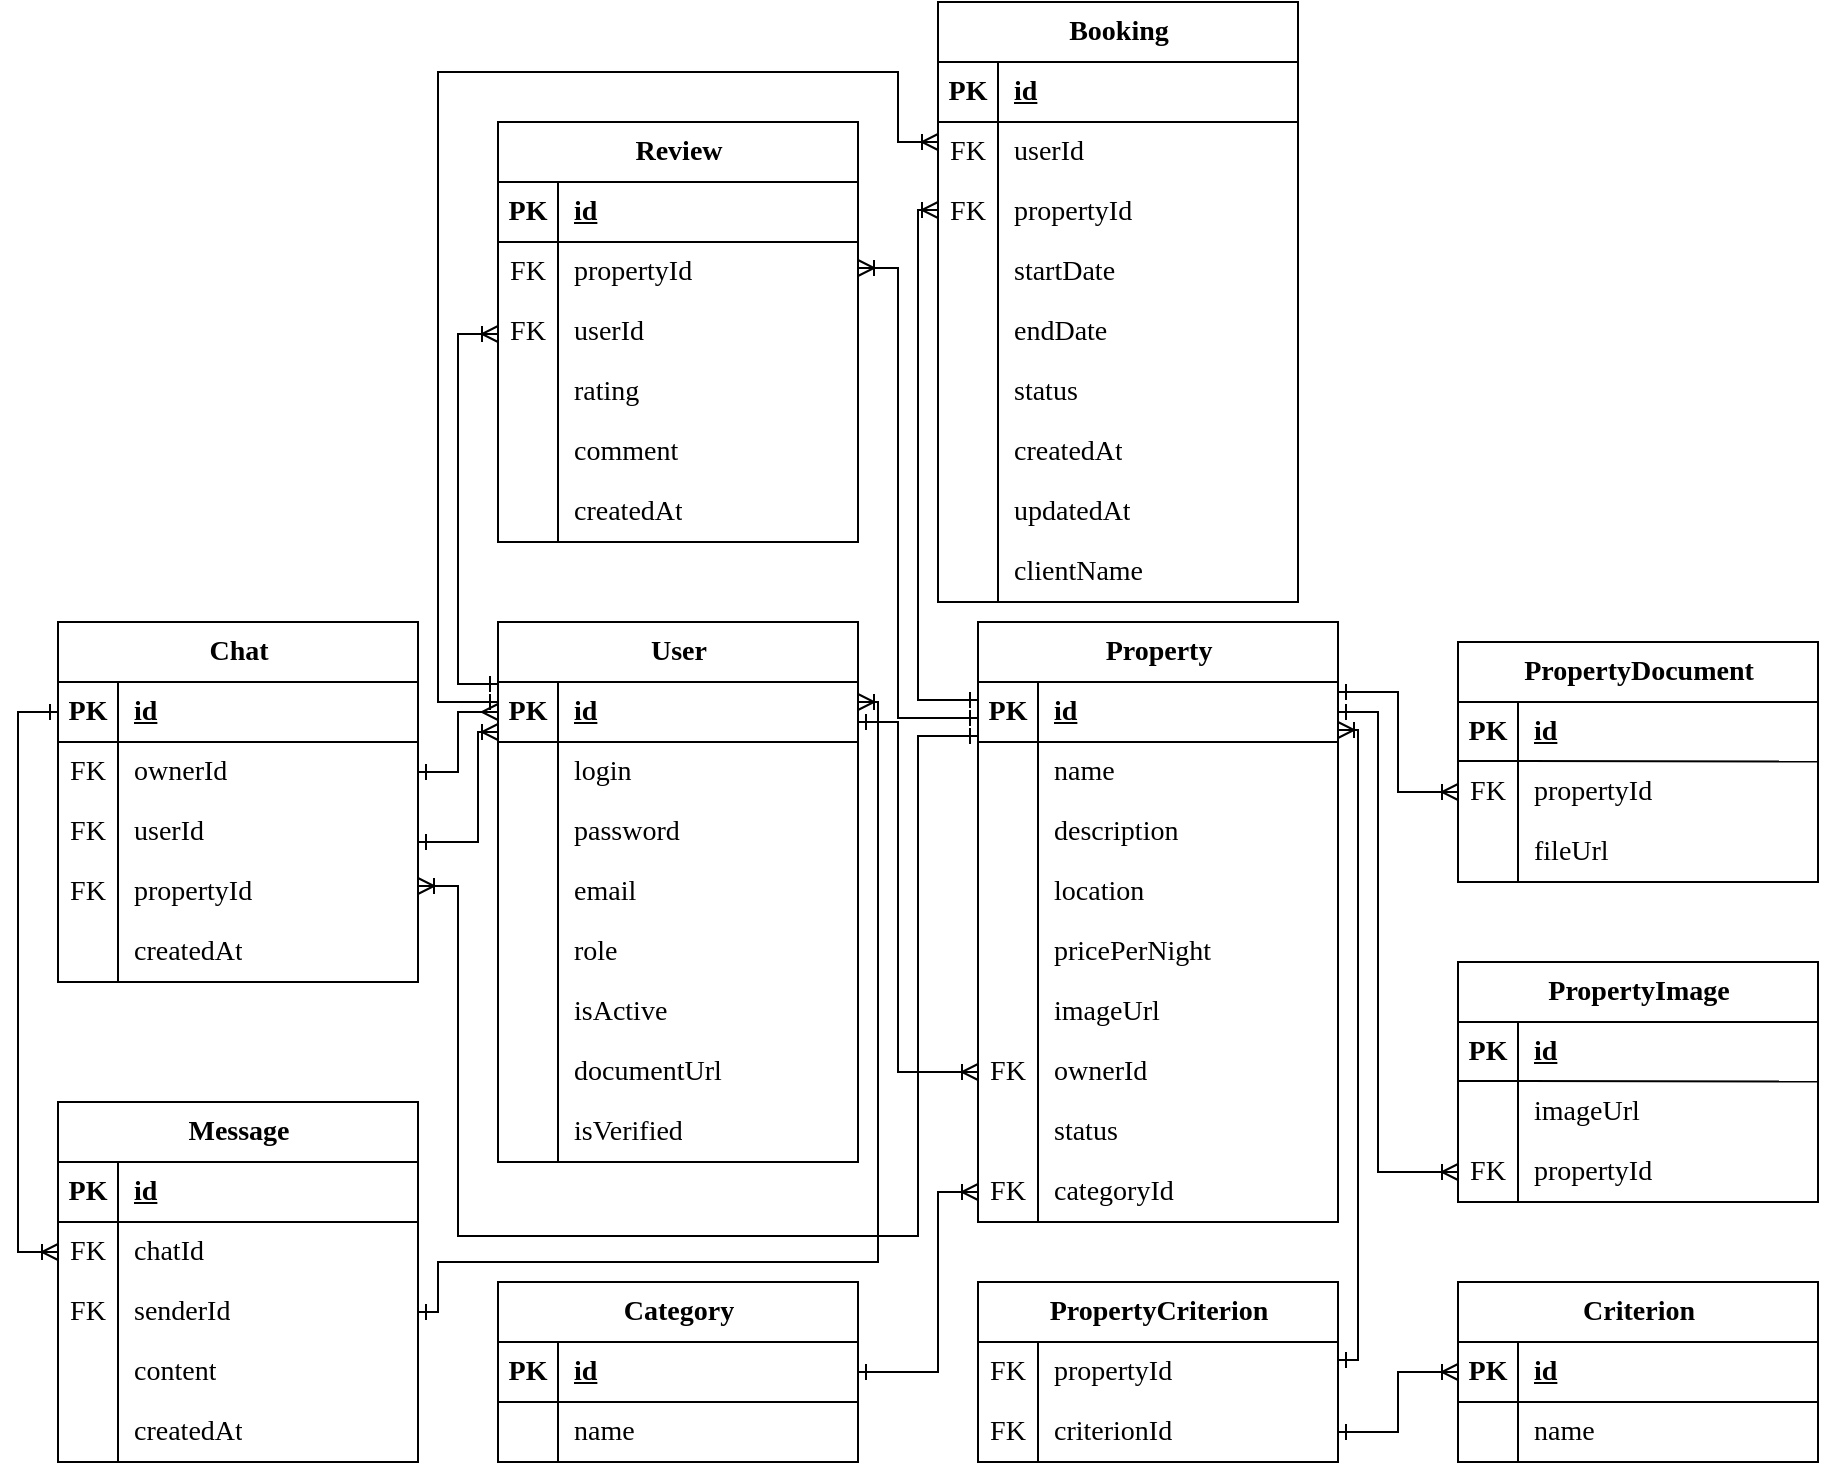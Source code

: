 <mxfile version="26.3.0">
  <diagram name="Страница — 1" id="0SUu5K0r-rTiG-KPFr6O">
    <mxGraphModel dx="225" dy="1184" grid="1" gridSize="10" guides="1" tooltips="1" connect="1" arrows="1" fold="1" page="0" pageScale="1" pageWidth="827" pageHeight="1169" math="0" shadow="0">
      <root>
        <mxCell id="0" />
        <mxCell id="1" parent="0" />
        <mxCell id="c_jauyLRpCgDGuJFg2Cj-7" value="Property" style="shape=table;startSize=30;container=1;collapsible=1;childLayout=tableLayout;fixedRows=1;rowLines=0;fontStyle=1;align=center;resizeLast=1;html=1;strokeColor=default;fontFamily=Times New Roman;fontSize=14;" parent="1" vertex="1">
          <mxGeometry x="1960" y="140" width="180" height="300" as="geometry" />
        </mxCell>
        <mxCell id="c_jauyLRpCgDGuJFg2Cj-8" value="" style="shape=tableRow;horizontal=0;startSize=0;swimlaneHead=0;swimlaneBody=0;fillColor=none;collapsible=0;dropTarget=0;points=[[0,0.5],[1,0.5]];portConstraint=eastwest;top=0;left=0;right=0;bottom=1;strokeColor=default;fontFamily=Times New Roman;fontSize=14;" parent="c_jauyLRpCgDGuJFg2Cj-7" vertex="1">
          <mxGeometry y="30" width="180" height="30" as="geometry" />
        </mxCell>
        <mxCell id="c_jauyLRpCgDGuJFg2Cj-9" value="PK" style="shape=partialRectangle;connectable=0;fillColor=none;top=0;left=0;bottom=0;right=0;fontStyle=1;overflow=hidden;whiteSpace=wrap;html=1;strokeColor=default;fontFamily=Times New Roman;fontSize=14;" parent="c_jauyLRpCgDGuJFg2Cj-8" vertex="1">
          <mxGeometry width="30" height="30" as="geometry">
            <mxRectangle width="30" height="30" as="alternateBounds" />
          </mxGeometry>
        </mxCell>
        <mxCell id="c_jauyLRpCgDGuJFg2Cj-10" value="&lt;strong&gt;id&lt;/strong&gt;" style="shape=partialRectangle;connectable=0;fillColor=none;top=0;left=0;bottom=0;right=0;align=left;spacingLeft=6;fontStyle=5;overflow=hidden;whiteSpace=wrap;html=1;strokeColor=default;fontFamily=Times New Roman;fontSize=14;" parent="c_jauyLRpCgDGuJFg2Cj-8" vertex="1">
          <mxGeometry x="30" width="150" height="30" as="geometry">
            <mxRectangle width="150" height="30" as="alternateBounds" />
          </mxGeometry>
        </mxCell>
        <mxCell id="c_jauyLRpCgDGuJFg2Cj-11" value="" style="shape=tableRow;horizontal=0;startSize=0;swimlaneHead=0;swimlaneBody=0;fillColor=none;collapsible=0;dropTarget=0;points=[[0,0.5],[1,0.5]];portConstraint=eastwest;top=0;left=0;right=0;bottom=0;strokeColor=default;fontFamily=Times New Roman;fontSize=14;" parent="c_jauyLRpCgDGuJFg2Cj-7" vertex="1">
          <mxGeometry y="60" width="180" height="30" as="geometry" />
        </mxCell>
        <mxCell id="c_jauyLRpCgDGuJFg2Cj-12" value="" style="shape=partialRectangle;connectable=0;fillColor=none;top=0;left=0;bottom=0;right=0;editable=1;overflow=hidden;whiteSpace=wrap;html=1;strokeColor=default;fontFamily=Times New Roman;fontSize=14;" parent="c_jauyLRpCgDGuJFg2Cj-11" vertex="1">
          <mxGeometry width="30" height="30" as="geometry">
            <mxRectangle width="30" height="30" as="alternateBounds" />
          </mxGeometry>
        </mxCell>
        <mxCell id="c_jauyLRpCgDGuJFg2Cj-13" value="name" style="shape=partialRectangle;connectable=0;fillColor=none;top=0;left=0;bottom=0;right=0;align=left;spacingLeft=6;overflow=hidden;whiteSpace=wrap;html=1;strokeColor=default;fontFamily=Times New Roman;fontSize=14;" parent="c_jauyLRpCgDGuJFg2Cj-11" vertex="1">
          <mxGeometry x="30" width="150" height="30" as="geometry">
            <mxRectangle width="150" height="30" as="alternateBounds" />
          </mxGeometry>
        </mxCell>
        <mxCell id="c_jauyLRpCgDGuJFg2Cj-14" value="" style="shape=tableRow;horizontal=0;startSize=0;swimlaneHead=0;swimlaneBody=0;fillColor=none;collapsible=0;dropTarget=0;points=[[0,0.5],[1,0.5]];portConstraint=eastwest;top=0;left=0;right=0;bottom=0;strokeColor=default;fontFamily=Times New Roman;fontSize=14;" parent="c_jauyLRpCgDGuJFg2Cj-7" vertex="1">
          <mxGeometry y="90" width="180" height="30" as="geometry" />
        </mxCell>
        <mxCell id="c_jauyLRpCgDGuJFg2Cj-15" value="" style="shape=partialRectangle;connectable=0;fillColor=none;top=0;left=0;bottom=0;right=0;editable=1;overflow=hidden;whiteSpace=wrap;html=1;strokeColor=default;fontFamily=Times New Roman;fontSize=14;" parent="c_jauyLRpCgDGuJFg2Cj-14" vertex="1">
          <mxGeometry width="30" height="30" as="geometry">
            <mxRectangle width="30" height="30" as="alternateBounds" />
          </mxGeometry>
        </mxCell>
        <mxCell id="c_jauyLRpCgDGuJFg2Cj-16" value="description" style="shape=partialRectangle;connectable=0;fillColor=none;top=0;left=0;bottom=0;right=0;align=left;spacingLeft=6;overflow=hidden;whiteSpace=wrap;html=1;strokeColor=default;fontFamily=Times New Roman;fontSize=14;" parent="c_jauyLRpCgDGuJFg2Cj-14" vertex="1">
          <mxGeometry x="30" width="150" height="30" as="geometry">
            <mxRectangle width="150" height="30" as="alternateBounds" />
          </mxGeometry>
        </mxCell>
        <mxCell id="c_jauyLRpCgDGuJFg2Cj-17" value="" style="shape=tableRow;horizontal=0;startSize=0;swimlaneHead=0;swimlaneBody=0;fillColor=none;collapsible=0;dropTarget=0;points=[[0,0.5],[1,0.5]];portConstraint=eastwest;top=0;left=0;right=0;bottom=0;strokeColor=default;fontFamily=Times New Roman;fontSize=14;" parent="c_jauyLRpCgDGuJFg2Cj-7" vertex="1">
          <mxGeometry y="120" width="180" height="30" as="geometry" />
        </mxCell>
        <mxCell id="c_jauyLRpCgDGuJFg2Cj-18" value="" style="shape=partialRectangle;connectable=0;fillColor=none;top=0;left=0;bottom=0;right=0;editable=1;overflow=hidden;whiteSpace=wrap;html=1;strokeColor=default;fontFamily=Times New Roman;fontSize=14;" parent="c_jauyLRpCgDGuJFg2Cj-17" vertex="1">
          <mxGeometry width="30" height="30" as="geometry">
            <mxRectangle width="30" height="30" as="alternateBounds" />
          </mxGeometry>
        </mxCell>
        <mxCell id="c_jauyLRpCgDGuJFg2Cj-19" value="location" style="shape=partialRectangle;connectable=0;fillColor=none;top=0;left=0;bottom=0;right=0;align=left;spacingLeft=6;overflow=hidden;whiteSpace=wrap;html=1;strokeColor=default;fontFamily=Times New Roman;fontSize=14;" parent="c_jauyLRpCgDGuJFg2Cj-17" vertex="1">
          <mxGeometry x="30" width="150" height="30" as="geometry">
            <mxRectangle width="150" height="30" as="alternateBounds" />
          </mxGeometry>
        </mxCell>
        <mxCell id="c_jauyLRpCgDGuJFg2Cj-20" style="shape=tableRow;horizontal=0;startSize=0;swimlaneHead=0;swimlaneBody=0;fillColor=none;collapsible=0;dropTarget=0;points=[[0,0.5],[1,0.5]];portConstraint=eastwest;top=0;left=0;right=0;bottom=0;strokeColor=default;fontFamily=Times New Roman;fontSize=14;" parent="c_jauyLRpCgDGuJFg2Cj-7" vertex="1">
          <mxGeometry y="150" width="180" height="30" as="geometry" />
        </mxCell>
        <mxCell id="c_jauyLRpCgDGuJFg2Cj-21" style="shape=partialRectangle;connectable=0;fillColor=none;top=0;left=0;bottom=0;right=0;editable=1;overflow=hidden;whiteSpace=wrap;html=1;strokeColor=default;fontFamily=Times New Roman;fontSize=14;" parent="c_jauyLRpCgDGuJFg2Cj-20" vertex="1">
          <mxGeometry width="30" height="30" as="geometry">
            <mxRectangle width="30" height="30" as="alternateBounds" />
          </mxGeometry>
        </mxCell>
        <mxCell id="c_jauyLRpCgDGuJFg2Cj-22" value="pricePerNight" style="shape=partialRectangle;connectable=0;fillColor=none;top=0;left=0;bottom=0;right=0;align=left;spacingLeft=6;overflow=hidden;whiteSpace=wrap;html=1;strokeColor=default;fontFamily=Times New Roman;fontSize=14;" parent="c_jauyLRpCgDGuJFg2Cj-20" vertex="1">
          <mxGeometry x="30" width="150" height="30" as="geometry">
            <mxRectangle width="150" height="30" as="alternateBounds" />
          </mxGeometry>
        </mxCell>
        <mxCell id="c_jauyLRpCgDGuJFg2Cj-23" style="shape=tableRow;horizontal=0;startSize=0;swimlaneHead=0;swimlaneBody=0;fillColor=none;collapsible=0;dropTarget=0;points=[[0,0.5],[1,0.5]];portConstraint=eastwest;top=0;left=0;right=0;bottom=0;strokeColor=default;fontFamily=Times New Roman;fontSize=14;" parent="c_jauyLRpCgDGuJFg2Cj-7" vertex="1">
          <mxGeometry y="180" width="180" height="30" as="geometry" />
        </mxCell>
        <mxCell id="c_jauyLRpCgDGuJFg2Cj-24" style="shape=partialRectangle;connectable=0;fillColor=none;top=0;left=0;bottom=0;right=0;editable=1;overflow=hidden;whiteSpace=wrap;html=1;strokeColor=default;fontFamily=Times New Roman;fontSize=14;" parent="c_jauyLRpCgDGuJFg2Cj-23" vertex="1">
          <mxGeometry width="30" height="30" as="geometry">
            <mxRectangle width="30" height="30" as="alternateBounds" />
          </mxGeometry>
        </mxCell>
        <mxCell id="c_jauyLRpCgDGuJFg2Cj-25" value="imageUrl" style="shape=partialRectangle;connectable=0;fillColor=none;top=0;left=0;bottom=0;right=0;align=left;spacingLeft=6;overflow=hidden;whiteSpace=wrap;html=1;strokeColor=default;fontFamily=Times New Roman;fontSize=14;" parent="c_jauyLRpCgDGuJFg2Cj-23" vertex="1">
          <mxGeometry x="30" width="150" height="30" as="geometry">
            <mxRectangle width="150" height="30" as="alternateBounds" />
          </mxGeometry>
        </mxCell>
        <mxCell id="c_jauyLRpCgDGuJFg2Cj-73" style="shape=tableRow;horizontal=0;startSize=0;swimlaneHead=0;swimlaneBody=0;fillColor=none;collapsible=0;dropTarget=0;points=[[0,0.5],[1,0.5]];portConstraint=eastwest;top=0;left=0;right=0;bottom=0;strokeColor=default;fontFamily=Times New Roman;fontSize=14;" parent="c_jauyLRpCgDGuJFg2Cj-7" vertex="1">
          <mxGeometry y="210" width="180" height="30" as="geometry" />
        </mxCell>
        <mxCell id="c_jauyLRpCgDGuJFg2Cj-74" value="FK" style="shape=partialRectangle;connectable=0;fillColor=none;top=0;left=0;bottom=0;right=0;editable=1;overflow=hidden;whiteSpace=wrap;html=1;strokeColor=default;fontFamily=Times New Roman;fontSize=14;" parent="c_jauyLRpCgDGuJFg2Cj-73" vertex="1">
          <mxGeometry width="30" height="30" as="geometry">
            <mxRectangle width="30" height="30" as="alternateBounds" />
          </mxGeometry>
        </mxCell>
        <mxCell id="c_jauyLRpCgDGuJFg2Cj-75" value="ownerId" style="shape=partialRectangle;connectable=0;fillColor=none;top=0;left=0;bottom=0;right=0;align=left;spacingLeft=6;overflow=hidden;whiteSpace=wrap;html=1;strokeColor=default;fontFamily=Times New Roman;fontSize=14;" parent="c_jauyLRpCgDGuJFg2Cj-73" vertex="1">
          <mxGeometry x="30" width="150" height="30" as="geometry">
            <mxRectangle width="150" height="30" as="alternateBounds" />
          </mxGeometry>
        </mxCell>
        <mxCell id="c_jauyLRpCgDGuJFg2Cj-76" style="shape=tableRow;horizontal=0;startSize=0;swimlaneHead=0;swimlaneBody=0;fillColor=none;collapsible=0;dropTarget=0;points=[[0,0.5],[1,0.5]];portConstraint=eastwest;top=0;left=0;right=0;bottom=0;strokeColor=default;fontFamily=Times New Roman;fontSize=14;" parent="c_jauyLRpCgDGuJFg2Cj-7" vertex="1">
          <mxGeometry y="240" width="180" height="30" as="geometry" />
        </mxCell>
        <mxCell id="c_jauyLRpCgDGuJFg2Cj-77" style="shape=partialRectangle;connectable=0;fillColor=none;top=0;left=0;bottom=0;right=0;editable=1;overflow=hidden;whiteSpace=wrap;html=1;strokeColor=default;fontFamily=Times New Roman;fontSize=14;" parent="c_jauyLRpCgDGuJFg2Cj-76" vertex="1">
          <mxGeometry width="30" height="30" as="geometry">
            <mxRectangle width="30" height="30" as="alternateBounds" />
          </mxGeometry>
        </mxCell>
        <mxCell id="c_jauyLRpCgDGuJFg2Cj-78" value="status" style="shape=partialRectangle;connectable=0;fillColor=none;top=0;left=0;bottom=0;right=0;align=left;spacingLeft=6;overflow=hidden;whiteSpace=wrap;html=1;strokeColor=default;fontFamily=Times New Roman;fontSize=14;" parent="c_jauyLRpCgDGuJFg2Cj-76" vertex="1">
          <mxGeometry x="30" width="150" height="30" as="geometry">
            <mxRectangle width="150" height="30" as="alternateBounds" />
          </mxGeometry>
        </mxCell>
        <mxCell id="c_jauyLRpCgDGuJFg2Cj-79" style="shape=tableRow;horizontal=0;startSize=0;swimlaneHead=0;swimlaneBody=0;fillColor=none;collapsible=0;dropTarget=0;points=[[0,0.5],[1,0.5]];portConstraint=eastwest;top=0;left=0;right=0;bottom=0;strokeColor=default;fontFamily=Times New Roman;fontSize=14;" parent="c_jauyLRpCgDGuJFg2Cj-7" vertex="1">
          <mxGeometry y="270" width="180" height="30" as="geometry" />
        </mxCell>
        <mxCell id="c_jauyLRpCgDGuJFg2Cj-80" value="FK" style="shape=partialRectangle;connectable=0;fillColor=none;top=0;left=0;bottom=0;right=0;editable=1;overflow=hidden;whiteSpace=wrap;html=1;strokeColor=default;fontFamily=Times New Roman;fontSize=14;" parent="c_jauyLRpCgDGuJFg2Cj-79" vertex="1">
          <mxGeometry width="30" height="30" as="geometry">
            <mxRectangle width="30" height="30" as="alternateBounds" />
          </mxGeometry>
        </mxCell>
        <mxCell id="c_jauyLRpCgDGuJFg2Cj-81" value="categoryId" style="shape=partialRectangle;connectable=0;fillColor=none;top=0;left=0;bottom=0;right=0;align=left;spacingLeft=6;overflow=hidden;whiteSpace=wrap;html=1;strokeColor=default;fontFamily=Times New Roman;fontSize=14;" parent="c_jauyLRpCgDGuJFg2Cj-79" vertex="1">
          <mxGeometry x="30" width="150" height="30" as="geometry">
            <mxRectangle width="150" height="30" as="alternateBounds" />
          </mxGeometry>
        </mxCell>
        <mxCell id="c_jauyLRpCgDGuJFg2Cj-35" value="PropertyDocument" style="shape=table;startSize=30;container=1;collapsible=1;childLayout=tableLayout;fixedRows=1;rowLines=0;fontStyle=1;align=center;resizeLast=1;html=1;strokeColor=default;fontFamily=Times New Roman;fontSize=14;" parent="1" vertex="1">
          <mxGeometry x="2200" y="150" width="180" height="120" as="geometry" />
        </mxCell>
        <mxCell id="c_jauyLRpCgDGuJFg2Cj-36" value="" style="shape=tableRow;horizontal=0;startSize=0;swimlaneHead=0;swimlaneBody=0;fillColor=none;collapsible=0;dropTarget=0;points=[[0,0.5],[1,0.5]];portConstraint=eastwest;top=0;left=0;right=0;bottom=0;strokeColor=default;fontFamily=Times New Roman;fontSize=14;" parent="c_jauyLRpCgDGuJFg2Cj-35" vertex="1">
          <mxGeometry y="30" width="180" height="30" as="geometry" />
        </mxCell>
        <mxCell id="c_jauyLRpCgDGuJFg2Cj-37" value="&lt;b&gt;PK&lt;/b&gt;" style="shape=partialRectangle;connectable=0;fillColor=none;top=0;left=0;bottom=0;right=0;editable=1;overflow=hidden;whiteSpace=wrap;html=1;strokeColor=default;fontFamily=Times New Roman;fontSize=14;" parent="c_jauyLRpCgDGuJFg2Cj-36" vertex="1">
          <mxGeometry width="30" height="30" as="geometry">
            <mxRectangle width="30" height="30" as="alternateBounds" />
          </mxGeometry>
        </mxCell>
        <mxCell id="c_jauyLRpCgDGuJFg2Cj-38" value="id" style="shape=partialRectangle;connectable=0;fillColor=none;top=0;left=0;bottom=0;right=0;align=left;spacingLeft=6;overflow=hidden;whiteSpace=wrap;html=1;strokeColor=default;fontFamily=Times New Roman;fontSize=14;fontStyle=5" parent="c_jauyLRpCgDGuJFg2Cj-36" vertex="1">
          <mxGeometry x="30" width="150" height="30" as="geometry">
            <mxRectangle width="150" height="30" as="alternateBounds" />
          </mxGeometry>
        </mxCell>
        <mxCell id="c_jauyLRpCgDGuJFg2Cj-39" style="shape=tableRow;horizontal=0;startSize=0;swimlaneHead=0;swimlaneBody=0;fillColor=none;collapsible=0;dropTarget=0;points=[[0,0.5],[1,0.5]];portConstraint=eastwest;top=0;left=0;right=0;bottom=0;strokeColor=default;fontFamily=Times New Roman;fontSize=14;" parent="c_jauyLRpCgDGuJFg2Cj-35" vertex="1">
          <mxGeometry y="60" width="180" height="30" as="geometry" />
        </mxCell>
        <mxCell id="c_jauyLRpCgDGuJFg2Cj-40" value="FK" style="shape=partialRectangle;connectable=0;fillColor=none;top=0;left=0;bottom=0;right=0;editable=1;overflow=hidden;whiteSpace=wrap;html=1;strokeColor=default;fontFamily=Times New Roman;fontSize=14;" parent="c_jauyLRpCgDGuJFg2Cj-39" vertex="1">
          <mxGeometry width="30" height="30" as="geometry">
            <mxRectangle width="30" height="30" as="alternateBounds" />
          </mxGeometry>
        </mxCell>
        <mxCell id="c_jauyLRpCgDGuJFg2Cj-41" value="propertyId" style="shape=partialRectangle;connectable=0;fillColor=none;top=0;left=0;bottom=0;right=0;align=left;spacingLeft=6;overflow=hidden;whiteSpace=wrap;html=1;strokeColor=default;fontFamily=Times New Roman;fontSize=14;" parent="c_jauyLRpCgDGuJFg2Cj-39" vertex="1">
          <mxGeometry x="30" width="150" height="30" as="geometry">
            <mxRectangle width="150" height="30" as="alternateBounds" />
          </mxGeometry>
        </mxCell>
        <mxCell id="c_jauyLRpCgDGuJFg2Cj-42" style="shape=tableRow;horizontal=0;startSize=0;swimlaneHead=0;swimlaneBody=0;fillColor=none;collapsible=0;dropTarget=0;points=[[0,0.5],[1,0.5]];portConstraint=eastwest;top=0;left=0;right=0;bottom=0;strokeColor=default;fontFamily=Times New Roman;fontSize=14;" parent="c_jauyLRpCgDGuJFg2Cj-35" vertex="1">
          <mxGeometry y="90" width="180" height="30" as="geometry" />
        </mxCell>
        <mxCell id="c_jauyLRpCgDGuJFg2Cj-43" style="shape=partialRectangle;connectable=0;fillColor=none;top=0;left=0;bottom=0;right=0;editable=1;overflow=hidden;whiteSpace=wrap;html=1;strokeColor=default;fontFamily=Times New Roman;fontSize=14;" parent="c_jauyLRpCgDGuJFg2Cj-42" vertex="1">
          <mxGeometry width="30" height="30" as="geometry">
            <mxRectangle width="30" height="30" as="alternateBounds" />
          </mxGeometry>
        </mxCell>
        <mxCell id="c_jauyLRpCgDGuJFg2Cj-44" value="fileUrl" style="shape=partialRectangle;connectable=0;fillColor=none;top=0;left=0;bottom=0;right=0;align=left;spacingLeft=6;overflow=hidden;whiteSpace=wrap;html=1;strokeColor=default;fontFamily=Times New Roman;fontSize=14;" parent="c_jauyLRpCgDGuJFg2Cj-42" vertex="1">
          <mxGeometry x="30" width="150" height="30" as="geometry">
            <mxRectangle width="150" height="30" as="alternateBounds" />
          </mxGeometry>
        </mxCell>
        <mxCell id="c_jauyLRpCgDGuJFg2Cj-45" style="edgeStyle=orthogonalEdgeStyle;rounded=0;orthogonalLoop=1;jettySize=auto;html=1;startArrow=ERone;startFill=0;endArrow=ERoneToMany;endFill=0;" parent="1" target="c_jauyLRpCgDGuJFg2Cj-39" edge="1">
          <mxGeometry relative="1" as="geometry">
            <mxPoint x="2140" y="175" as="sourcePoint" />
            <Array as="points">
              <mxPoint x="2170" y="175" />
              <mxPoint x="2170" y="225" />
            </Array>
          </mxGeometry>
        </mxCell>
        <mxCell id="c_jauyLRpCgDGuJFg2Cj-46" value="PropertyImage" style="shape=table;startSize=30;container=1;collapsible=1;childLayout=tableLayout;fixedRows=1;rowLines=0;fontStyle=1;align=center;resizeLast=1;html=1;strokeColor=default;fontFamily=Times New Roman;fontSize=14;" parent="1" vertex="1">
          <mxGeometry x="2200" y="310" width="180" height="120" as="geometry" />
        </mxCell>
        <mxCell id="c_jauyLRpCgDGuJFg2Cj-47" value="" style="shape=tableRow;horizontal=0;startSize=0;swimlaneHead=0;swimlaneBody=0;fillColor=none;collapsible=0;dropTarget=0;points=[[0,0.5],[1,0.5]];portConstraint=eastwest;top=0;left=0;right=0;bottom=0;strokeColor=default;fontFamily=Times New Roman;fontSize=14;" parent="c_jauyLRpCgDGuJFg2Cj-46" vertex="1">
          <mxGeometry y="30" width="180" height="30" as="geometry" />
        </mxCell>
        <mxCell id="c_jauyLRpCgDGuJFg2Cj-48" value="PK" style="shape=partialRectangle;connectable=0;fillColor=none;top=0;left=0;bottom=0;right=0;editable=1;overflow=hidden;whiteSpace=wrap;html=1;strokeColor=default;fontFamily=Times New Roman;fontSize=14;fontStyle=1" parent="c_jauyLRpCgDGuJFg2Cj-47" vertex="1">
          <mxGeometry width="30" height="30" as="geometry">
            <mxRectangle width="30" height="30" as="alternateBounds" />
          </mxGeometry>
        </mxCell>
        <mxCell id="c_jauyLRpCgDGuJFg2Cj-49" value="&lt;u&gt;id&lt;/u&gt;" style="shape=partialRectangle;connectable=0;fillColor=none;top=0;left=0;bottom=0;right=0;align=left;spacingLeft=6;overflow=hidden;whiteSpace=wrap;html=1;strokeColor=default;fontFamily=Times New Roman;fontSize=14;fontStyle=1" parent="c_jauyLRpCgDGuJFg2Cj-47" vertex="1">
          <mxGeometry x="30" width="150" height="30" as="geometry">
            <mxRectangle width="150" height="30" as="alternateBounds" />
          </mxGeometry>
        </mxCell>
        <mxCell id="c_jauyLRpCgDGuJFg2Cj-50" style="shape=tableRow;horizontal=0;startSize=0;swimlaneHead=0;swimlaneBody=0;fillColor=none;collapsible=0;dropTarget=0;points=[[0,0.5],[1,0.5]];portConstraint=eastwest;top=0;left=0;right=0;bottom=0;strokeColor=default;fontFamily=Times New Roman;fontSize=14;" parent="c_jauyLRpCgDGuJFg2Cj-46" vertex="1">
          <mxGeometry y="60" width="180" height="30" as="geometry" />
        </mxCell>
        <mxCell id="c_jauyLRpCgDGuJFg2Cj-51" value="" style="shape=partialRectangle;connectable=0;fillColor=none;top=0;left=0;bottom=0;right=0;editable=1;overflow=hidden;whiteSpace=wrap;html=1;strokeColor=default;fontFamily=Times New Roman;fontSize=14;" parent="c_jauyLRpCgDGuJFg2Cj-50" vertex="1">
          <mxGeometry width="30" height="30" as="geometry">
            <mxRectangle width="30" height="30" as="alternateBounds" />
          </mxGeometry>
        </mxCell>
        <mxCell id="c_jauyLRpCgDGuJFg2Cj-52" value="imageUrl" style="shape=partialRectangle;connectable=0;fillColor=none;top=0;left=0;bottom=0;right=0;align=left;spacingLeft=6;overflow=hidden;whiteSpace=wrap;html=1;strokeColor=default;fontFamily=Times New Roman;fontSize=14;" parent="c_jauyLRpCgDGuJFg2Cj-50" vertex="1">
          <mxGeometry x="30" width="150" height="30" as="geometry">
            <mxRectangle width="150" height="30" as="alternateBounds" />
          </mxGeometry>
        </mxCell>
        <mxCell id="c_jauyLRpCgDGuJFg2Cj-53" style="shape=tableRow;horizontal=0;startSize=0;swimlaneHead=0;swimlaneBody=0;fillColor=none;collapsible=0;dropTarget=0;points=[[0,0.5],[1,0.5]];portConstraint=eastwest;top=0;left=0;right=0;bottom=0;strokeColor=default;fontFamily=Times New Roman;fontSize=14;" parent="c_jauyLRpCgDGuJFg2Cj-46" vertex="1">
          <mxGeometry y="90" width="180" height="30" as="geometry" />
        </mxCell>
        <mxCell id="c_jauyLRpCgDGuJFg2Cj-54" value="FK" style="shape=partialRectangle;connectable=0;fillColor=none;top=0;left=0;bottom=0;right=0;editable=1;overflow=hidden;whiteSpace=wrap;html=1;strokeColor=default;fontFamily=Times New Roman;fontSize=14;" parent="c_jauyLRpCgDGuJFg2Cj-53" vertex="1">
          <mxGeometry width="30" height="30" as="geometry">
            <mxRectangle width="30" height="30" as="alternateBounds" />
          </mxGeometry>
        </mxCell>
        <mxCell id="c_jauyLRpCgDGuJFg2Cj-55" value="propertyId" style="shape=partialRectangle;connectable=0;fillColor=none;top=0;left=0;bottom=0;right=0;align=left;spacingLeft=6;overflow=hidden;whiteSpace=wrap;html=1;strokeColor=default;fontFamily=Times New Roman;fontSize=14;" parent="c_jauyLRpCgDGuJFg2Cj-53" vertex="1">
          <mxGeometry x="30" width="150" height="30" as="geometry">
            <mxRectangle width="150" height="30" as="alternateBounds" />
          </mxGeometry>
        </mxCell>
        <mxCell id="c_jauyLRpCgDGuJFg2Cj-56" value="Criterion" style="shape=table;startSize=30;container=1;collapsible=1;childLayout=tableLayout;fixedRows=1;rowLines=0;fontStyle=1;align=center;resizeLast=1;html=1;strokeColor=default;fontFamily=Times New Roman;fontSize=14;" parent="1" vertex="1">
          <mxGeometry x="2200" y="470" width="180" height="90" as="geometry" />
        </mxCell>
        <mxCell id="c_jauyLRpCgDGuJFg2Cj-57" value="" style="shape=tableRow;horizontal=0;startSize=0;swimlaneHead=0;swimlaneBody=0;fillColor=none;collapsible=0;dropTarget=0;points=[[0,0.5],[1,0.5]];portConstraint=eastwest;top=0;left=0;right=0;bottom=1;strokeColor=default;fontFamily=Times New Roman;fontSize=14;" parent="c_jauyLRpCgDGuJFg2Cj-56" vertex="1">
          <mxGeometry y="30" width="180" height="30" as="geometry" />
        </mxCell>
        <mxCell id="c_jauyLRpCgDGuJFg2Cj-58" value="PK" style="shape=partialRectangle;connectable=0;fillColor=none;top=0;left=0;bottom=0;right=0;fontStyle=1;overflow=hidden;whiteSpace=wrap;html=1;strokeColor=default;fontFamily=Times New Roman;fontSize=14;" parent="c_jauyLRpCgDGuJFg2Cj-57" vertex="1">
          <mxGeometry width="30" height="30" as="geometry">
            <mxRectangle width="30" height="30" as="alternateBounds" />
          </mxGeometry>
        </mxCell>
        <mxCell id="c_jauyLRpCgDGuJFg2Cj-59" value="&lt;strong&gt;id&lt;/strong&gt;" style="shape=partialRectangle;connectable=0;fillColor=none;top=0;left=0;bottom=0;right=0;align=left;spacingLeft=6;fontStyle=5;overflow=hidden;whiteSpace=wrap;html=1;strokeColor=default;fontFamily=Times New Roman;fontSize=14;" parent="c_jauyLRpCgDGuJFg2Cj-57" vertex="1">
          <mxGeometry x="30" width="150" height="30" as="geometry">
            <mxRectangle width="150" height="30" as="alternateBounds" />
          </mxGeometry>
        </mxCell>
        <mxCell id="c_jauyLRpCgDGuJFg2Cj-60" value="" style="shape=tableRow;horizontal=0;startSize=0;swimlaneHead=0;swimlaneBody=0;fillColor=none;collapsible=0;dropTarget=0;points=[[0,0.5],[1,0.5]];portConstraint=eastwest;top=0;left=0;right=0;bottom=0;strokeColor=default;fontFamily=Times New Roman;fontSize=14;" parent="c_jauyLRpCgDGuJFg2Cj-56" vertex="1">
          <mxGeometry y="60" width="180" height="30" as="geometry" />
        </mxCell>
        <mxCell id="c_jauyLRpCgDGuJFg2Cj-61" value="" style="shape=partialRectangle;connectable=0;fillColor=none;top=0;left=0;bottom=0;right=0;editable=1;overflow=hidden;whiteSpace=wrap;html=1;strokeColor=default;fontFamily=Times New Roman;fontSize=14;" parent="c_jauyLRpCgDGuJFg2Cj-60" vertex="1">
          <mxGeometry width="30" height="30" as="geometry">
            <mxRectangle width="30" height="30" as="alternateBounds" />
          </mxGeometry>
        </mxCell>
        <mxCell id="c_jauyLRpCgDGuJFg2Cj-62" value="name" style="shape=partialRectangle;connectable=0;fillColor=none;top=0;left=0;bottom=0;right=0;align=left;spacingLeft=6;overflow=hidden;whiteSpace=wrap;html=1;strokeColor=default;fontFamily=Times New Roman;fontSize=14;" parent="c_jauyLRpCgDGuJFg2Cj-60" vertex="1">
          <mxGeometry x="30" width="150" height="30" as="geometry">
            <mxRectangle width="150" height="30" as="alternateBounds" />
          </mxGeometry>
        </mxCell>
        <mxCell id="c_jauyLRpCgDGuJFg2Cj-63" value="PropertyCriterion" style="shape=table;startSize=30;container=1;collapsible=1;childLayout=tableLayout;fixedRows=1;rowLines=0;fontStyle=1;align=center;resizeLast=1;html=1;strokeColor=default;fontFamily=Times New Roman;fontSize=14;" parent="1" vertex="1">
          <mxGeometry x="1960" y="470" width="180" height="90" as="geometry" />
        </mxCell>
        <mxCell id="c_jauyLRpCgDGuJFg2Cj-64" value="" style="shape=tableRow;horizontal=0;startSize=0;swimlaneHead=0;swimlaneBody=0;fillColor=none;collapsible=0;dropTarget=0;points=[[0,0.5],[1,0.5]];portConstraint=eastwest;top=0;left=0;right=0;bottom=0;strokeColor=default;fontFamily=Times New Roman;fontSize=14;" parent="c_jauyLRpCgDGuJFg2Cj-63" vertex="1">
          <mxGeometry y="30" width="180" height="30" as="geometry" />
        </mxCell>
        <mxCell id="c_jauyLRpCgDGuJFg2Cj-65" value="FK" style="shape=partialRectangle;connectable=0;fillColor=none;top=0;left=0;bottom=0;right=0;editable=1;overflow=hidden;whiteSpace=wrap;html=1;strokeColor=default;fontFamily=Times New Roman;fontSize=14;" parent="c_jauyLRpCgDGuJFg2Cj-64" vertex="1">
          <mxGeometry width="30" height="30" as="geometry">
            <mxRectangle width="30" height="30" as="alternateBounds" />
          </mxGeometry>
        </mxCell>
        <mxCell id="c_jauyLRpCgDGuJFg2Cj-66" value="propertyId" style="shape=partialRectangle;connectable=0;fillColor=none;top=0;left=0;bottom=0;right=0;align=left;spacingLeft=6;overflow=hidden;whiteSpace=wrap;html=1;strokeColor=default;fontFamily=Times New Roman;fontSize=14;" parent="c_jauyLRpCgDGuJFg2Cj-64" vertex="1">
          <mxGeometry x="30" width="150" height="30" as="geometry">
            <mxRectangle width="150" height="30" as="alternateBounds" />
          </mxGeometry>
        </mxCell>
        <mxCell id="c_jauyLRpCgDGuJFg2Cj-67" style="shape=tableRow;horizontal=0;startSize=0;swimlaneHead=0;swimlaneBody=0;fillColor=none;collapsible=0;dropTarget=0;points=[[0,0.5],[1,0.5]];portConstraint=eastwest;top=0;left=0;right=0;bottom=0;strokeColor=default;fontFamily=Times New Roman;fontSize=14;" parent="c_jauyLRpCgDGuJFg2Cj-63" vertex="1">
          <mxGeometry y="60" width="180" height="30" as="geometry" />
        </mxCell>
        <mxCell id="c_jauyLRpCgDGuJFg2Cj-68" value="FK" style="shape=partialRectangle;connectable=0;fillColor=none;top=0;left=0;bottom=0;right=0;editable=1;overflow=hidden;whiteSpace=wrap;html=1;strokeColor=default;fontFamily=Times New Roman;fontSize=14;" parent="c_jauyLRpCgDGuJFg2Cj-67" vertex="1">
          <mxGeometry width="30" height="30" as="geometry">
            <mxRectangle width="30" height="30" as="alternateBounds" />
          </mxGeometry>
        </mxCell>
        <mxCell id="c_jauyLRpCgDGuJFg2Cj-69" value="criterionId" style="shape=partialRectangle;connectable=0;fillColor=none;top=0;left=0;bottom=0;right=0;align=left;spacingLeft=6;overflow=hidden;whiteSpace=wrap;html=1;strokeColor=default;fontFamily=Times New Roman;fontSize=14;" parent="c_jauyLRpCgDGuJFg2Cj-67" vertex="1">
          <mxGeometry x="30" width="150" height="30" as="geometry">
            <mxRectangle width="150" height="30" as="alternateBounds" />
          </mxGeometry>
        </mxCell>
        <mxCell id="c_jauyLRpCgDGuJFg2Cj-70" style="edgeStyle=orthogonalEdgeStyle;rounded=0;orthogonalLoop=1;jettySize=auto;html=1;startArrow=ERone;startFill=0;endArrow=ERoneToMany;endFill=0;" parent="1" source="c_jauyLRpCgDGuJFg2Cj-8" target="c_jauyLRpCgDGuJFg2Cj-53" edge="1">
          <mxGeometry relative="1" as="geometry">
            <Array as="points">
              <mxPoint x="2160" y="185" />
              <mxPoint x="2160" y="415" />
            </Array>
          </mxGeometry>
        </mxCell>
        <mxCell id="c_jauyLRpCgDGuJFg2Cj-71" style="edgeStyle=orthogonalEdgeStyle;rounded=0;orthogonalLoop=1;jettySize=auto;html=1;startArrow=ERone;startFill=0;endArrow=ERoneToMany;endFill=0;" parent="1" edge="1">
          <mxGeometry relative="1" as="geometry">
            <mxPoint x="2140" y="509" as="sourcePoint" />
            <mxPoint x="2140" y="194" as="targetPoint" />
            <Array as="points">
              <mxPoint x="2150" y="509" />
              <mxPoint x="2150" y="194" />
            </Array>
          </mxGeometry>
        </mxCell>
        <mxCell id="c_jauyLRpCgDGuJFg2Cj-72" style="edgeStyle=orthogonalEdgeStyle;rounded=0;orthogonalLoop=1;jettySize=auto;html=1;startArrow=ERone;startFill=0;endArrow=ERoneToMany;endFill=0;" parent="1" source="c_jauyLRpCgDGuJFg2Cj-67" target="c_jauyLRpCgDGuJFg2Cj-57" edge="1">
          <mxGeometry relative="1" as="geometry" />
        </mxCell>
        <mxCell id="c_jauyLRpCgDGuJFg2Cj-82" value="Category" style="shape=table;startSize=30;container=1;collapsible=1;childLayout=tableLayout;fixedRows=1;rowLines=0;fontStyle=1;align=center;resizeLast=1;html=1;strokeColor=default;fontFamily=Times New Roman;fontSize=14;" parent="1" vertex="1">
          <mxGeometry x="1720" y="470" width="180" height="90" as="geometry" />
        </mxCell>
        <mxCell id="c_jauyLRpCgDGuJFg2Cj-83" value="" style="shape=tableRow;horizontal=0;startSize=0;swimlaneHead=0;swimlaneBody=0;fillColor=none;collapsible=0;dropTarget=0;points=[[0,0.5],[1,0.5]];portConstraint=eastwest;top=0;left=0;right=0;bottom=1;strokeColor=default;fontFamily=Times New Roman;fontSize=14;" parent="c_jauyLRpCgDGuJFg2Cj-82" vertex="1">
          <mxGeometry y="30" width="180" height="30" as="geometry" />
        </mxCell>
        <mxCell id="c_jauyLRpCgDGuJFg2Cj-84" value="PK" style="shape=partialRectangle;connectable=0;fillColor=none;top=0;left=0;bottom=0;right=0;fontStyle=1;overflow=hidden;whiteSpace=wrap;html=1;strokeColor=default;fontFamily=Times New Roman;fontSize=14;" parent="c_jauyLRpCgDGuJFg2Cj-83" vertex="1">
          <mxGeometry width="30" height="30" as="geometry">
            <mxRectangle width="30" height="30" as="alternateBounds" />
          </mxGeometry>
        </mxCell>
        <mxCell id="c_jauyLRpCgDGuJFg2Cj-85" value="&lt;strong&gt;id&lt;/strong&gt;" style="shape=partialRectangle;connectable=0;fillColor=none;top=0;left=0;bottom=0;right=0;align=left;spacingLeft=6;fontStyle=5;overflow=hidden;whiteSpace=wrap;html=1;strokeColor=default;fontFamily=Times New Roman;fontSize=14;" parent="c_jauyLRpCgDGuJFg2Cj-83" vertex="1">
          <mxGeometry x="30" width="150" height="30" as="geometry">
            <mxRectangle width="150" height="30" as="alternateBounds" />
          </mxGeometry>
        </mxCell>
        <mxCell id="c_jauyLRpCgDGuJFg2Cj-86" value="" style="shape=tableRow;horizontal=0;startSize=0;swimlaneHead=0;swimlaneBody=0;fillColor=none;collapsible=0;dropTarget=0;points=[[0,0.5],[1,0.5]];portConstraint=eastwest;top=0;left=0;right=0;bottom=0;strokeColor=default;fontFamily=Times New Roman;fontSize=14;" parent="c_jauyLRpCgDGuJFg2Cj-82" vertex="1">
          <mxGeometry y="60" width="180" height="30" as="geometry" />
        </mxCell>
        <mxCell id="c_jauyLRpCgDGuJFg2Cj-87" value="" style="shape=partialRectangle;connectable=0;fillColor=none;top=0;left=0;bottom=0;right=0;editable=1;overflow=hidden;whiteSpace=wrap;html=1;strokeColor=default;fontFamily=Times New Roman;fontSize=14;" parent="c_jauyLRpCgDGuJFg2Cj-86" vertex="1">
          <mxGeometry width="30" height="30" as="geometry">
            <mxRectangle width="30" height="30" as="alternateBounds" />
          </mxGeometry>
        </mxCell>
        <mxCell id="c_jauyLRpCgDGuJFg2Cj-88" value="name" style="shape=partialRectangle;connectable=0;fillColor=none;top=0;left=0;bottom=0;right=0;align=left;spacingLeft=6;overflow=hidden;whiteSpace=wrap;html=1;strokeColor=default;fontFamily=Times New Roman;fontSize=14;" parent="c_jauyLRpCgDGuJFg2Cj-86" vertex="1">
          <mxGeometry x="30" width="150" height="30" as="geometry">
            <mxRectangle width="150" height="30" as="alternateBounds" />
          </mxGeometry>
        </mxCell>
        <mxCell id="c_jauyLRpCgDGuJFg2Cj-89" style="edgeStyle=orthogonalEdgeStyle;rounded=0;orthogonalLoop=1;jettySize=auto;html=1;startArrow=ERone;startFill=0;endArrow=ERoneToMany;endFill=0;" parent="1" source="c_jauyLRpCgDGuJFg2Cj-83" target="c_jauyLRpCgDGuJFg2Cj-79" edge="1">
          <mxGeometry relative="1" as="geometry">
            <Array as="points">
              <mxPoint x="1940" y="515" />
              <mxPoint x="1940" y="425" />
            </Array>
          </mxGeometry>
        </mxCell>
        <mxCell id="c_jauyLRpCgDGuJFg2Cj-90" value="User" style="shape=table;startSize=30;container=1;collapsible=1;childLayout=tableLayout;fixedRows=1;rowLines=0;fontStyle=1;align=center;resizeLast=1;html=1;strokeColor=default;fontFamily=Times New Roman;fontSize=14;" parent="1" vertex="1">
          <mxGeometry x="1720" y="140" width="180" height="270" as="geometry" />
        </mxCell>
        <mxCell id="c_jauyLRpCgDGuJFg2Cj-91" value="" style="shape=tableRow;horizontal=0;startSize=0;swimlaneHead=0;swimlaneBody=0;fillColor=none;collapsible=0;dropTarget=0;points=[[0,0.5],[1,0.5]];portConstraint=eastwest;top=0;left=0;right=0;bottom=1;strokeColor=default;fontFamily=Times New Roman;fontSize=14;" parent="c_jauyLRpCgDGuJFg2Cj-90" vertex="1">
          <mxGeometry y="30" width="180" height="30" as="geometry" />
        </mxCell>
        <mxCell id="c_jauyLRpCgDGuJFg2Cj-92" value="PK" style="shape=partialRectangle;connectable=0;fillColor=none;top=0;left=0;bottom=0;right=0;fontStyle=1;overflow=hidden;whiteSpace=wrap;html=1;strokeColor=default;fontFamily=Times New Roman;fontSize=14;" parent="c_jauyLRpCgDGuJFg2Cj-91" vertex="1">
          <mxGeometry width="30" height="30" as="geometry">
            <mxRectangle width="30" height="30" as="alternateBounds" />
          </mxGeometry>
        </mxCell>
        <mxCell id="c_jauyLRpCgDGuJFg2Cj-93" value="&lt;strong&gt;id&lt;/strong&gt;" style="shape=partialRectangle;connectable=0;fillColor=none;top=0;left=0;bottom=0;right=0;align=left;spacingLeft=6;fontStyle=5;overflow=hidden;whiteSpace=wrap;html=1;strokeColor=default;fontFamily=Times New Roman;fontSize=14;" parent="c_jauyLRpCgDGuJFg2Cj-91" vertex="1">
          <mxGeometry x="30" width="150" height="30" as="geometry">
            <mxRectangle width="150" height="30" as="alternateBounds" />
          </mxGeometry>
        </mxCell>
        <mxCell id="c_jauyLRpCgDGuJFg2Cj-94" value="" style="shape=tableRow;horizontal=0;startSize=0;swimlaneHead=0;swimlaneBody=0;fillColor=none;collapsible=0;dropTarget=0;points=[[0,0.5],[1,0.5]];portConstraint=eastwest;top=0;left=0;right=0;bottom=0;strokeColor=default;fontFamily=Times New Roman;fontSize=14;" parent="c_jauyLRpCgDGuJFg2Cj-90" vertex="1">
          <mxGeometry y="60" width="180" height="30" as="geometry" />
        </mxCell>
        <mxCell id="c_jauyLRpCgDGuJFg2Cj-95" value="" style="shape=partialRectangle;connectable=0;fillColor=none;top=0;left=0;bottom=0;right=0;editable=1;overflow=hidden;whiteSpace=wrap;html=1;strokeColor=default;fontFamily=Times New Roman;fontSize=14;" parent="c_jauyLRpCgDGuJFg2Cj-94" vertex="1">
          <mxGeometry width="30" height="30" as="geometry">
            <mxRectangle width="30" height="30" as="alternateBounds" />
          </mxGeometry>
        </mxCell>
        <mxCell id="c_jauyLRpCgDGuJFg2Cj-96" value="login" style="shape=partialRectangle;connectable=0;fillColor=none;top=0;left=0;bottom=0;right=0;align=left;spacingLeft=6;overflow=hidden;whiteSpace=wrap;html=1;strokeColor=default;fontFamily=Times New Roman;fontSize=14;" parent="c_jauyLRpCgDGuJFg2Cj-94" vertex="1">
          <mxGeometry x="30" width="150" height="30" as="geometry">
            <mxRectangle width="150" height="30" as="alternateBounds" />
          </mxGeometry>
        </mxCell>
        <mxCell id="c_jauyLRpCgDGuJFg2Cj-97" value="" style="shape=tableRow;horizontal=0;startSize=0;swimlaneHead=0;swimlaneBody=0;fillColor=none;collapsible=0;dropTarget=0;points=[[0,0.5],[1,0.5]];portConstraint=eastwest;top=0;left=0;right=0;bottom=0;strokeColor=default;fontFamily=Times New Roman;fontSize=14;" parent="c_jauyLRpCgDGuJFg2Cj-90" vertex="1">
          <mxGeometry y="90" width="180" height="30" as="geometry" />
        </mxCell>
        <mxCell id="c_jauyLRpCgDGuJFg2Cj-98" value="" style="shape=partialRectangle;connectable=0;fillColor=none;top=0;left=0;bottom=0;right=0;editable=1;overflow=hidden;whiteSpace=wrap;html=1;strokeColor=default;fontFamily=Times New Roman;fontSize=14;" parent="c_jauyLRpCgDGuJFg2Cj-97" vertex="1">
          <mxGeometry width="30" height="30" as="geometry">
            <mxRectangle width="30" height="30" as="alternateBounds" />
          </mxGeometry>
        </mxCell>
        <mxCell id="c_jauyLRpCgDGuJFg2Cj-99" value="password" style="shape=partialRectangle;connectable=0;fillColor=none;top=0;left=0;bottom=0;right=0;align=left;spacingLeft=6;overflow=hidden;whiteSpace=wrap;html=1;strokeColor=default;fontFamily=Times New Roman;fontSize=14;" parent="c_jauyLRpCgDGuJFg2Cj-97" vertex="1">
          <mxGeometry x="30" width="150" height="30" as="geometry">
            <mxRectangle width="150" height="30" as="alternateBounds" />
          </mxGeometry>
        </mxCell>
        <mxCell id="c_jauyLRpCgDGuJFg2Cj-100" value="" style="shape=tableRow;horizontal=0;startSize=0;swimlaneHead=0;swimlaneBody=0;fillColor=none;collapsible=0;dropTarget=0;points=[[0,0.5],[1,0.5]];portConstraint=eastwest;top=0;left=0;right=0;bottom=0;strokeColor=default;fontFamily=Times New Roman;fontSize=14;" parent="c_jauyLRpCgDGuJFg2Cj-90" vertex="1">
          <mxGeometry y="120" width="180" height="30" as="geometry" />
        </mxCell>
        <mxCell id="c_jauyLRpCgDGuJFg2Cj-101" value="" style="shape=partialRectangle;connectable=0;fillColor=none;top=0;left=0;bottom=0;right=0;editable=1;overflow=hidden;whiteSpace=wrap;html=1;strokeColor=default;fontFamily=Times New Roman;fontSize=14;" parent="c_jauyLRpCgDGuJFg2Cj-100" vertex="1">
          <mxGeometry width="30" height="30" as="geometry">
            <mxRectangle width="30" height="30" as="alternateBounds" />
          </mxGeometry>
        </mxCell>
        <mxCell id="c_jauyLRpCgDGuJFg2Cj-102" value="email" style="shape=partialRectangle;connectable=0;fillColor=none;top=0;left=0;bottom=0;right=0;align=left;spacingLeft=6;overflow=hidden;whiteSpace=wrap;html=1;strokeColor=default;fontFamily=Times New Roman;fontSize=14;" parent="c_jauyLRpCgDGuJFg2Cj-100" vertex="1">
          <mxGeometry x="30" width="150" height="30" as="geometry">
            <mxRectangle width="150" height="30" as="alternateBounds" />
          </mxGeometry>
        </mxCell>
        <mxCell id="c_jauyLRpCgDGuJFg2Cj-103" style="shape=tableRow;horizontal=0;startSize=0;swimlaneHead=0;swimlaneBody=0;fillColor=none;collapsible=0;dropTarget=0;points=[[0,0.5],[1,0.5]];portConstraint=eastwest;top=0;left=0;right=0;bottom=0;strokeColor=default;fontFamily=Times New Roman;fontSize=14;" parent="c_jauyLRpCgDGuJFg2Cj-90" vertex="1">
          <mxGeometry y="150" width="180" height="30" as="geometry" />
        </mxCell>
        <mxCell id="c_jauyLRpCgDGuJFg2Cj-104" style="shape=partialRectangle;connectable=0;fillColor=none;top=0;left=0;bottom=0;right=0;editable=1;overflow=hidden;whiteSpace=wrap;html=1;strokeColor=default;fontFamily=Times New Roman;fontSize=14;" parent="c_jauyLRpCgDGuJFg2Cj-103" vertex="1">
          <mxGeometry width="30" height="30" as="geometry">
            <mxRectangle width="30" height="30" as="alternateBounds" />
          </mxGeometry>
        </mxCell>
        <mxCell id="c_jauyLRpCgDGuJFg2Cj-105" value="role" style="shape=partialRectangle;connectable=0;fillColor=none;top=0;left=0;bottom=0;right=0;align=left;spacingLeft=6;overflow=hidden;whiteSpace=wrap;html=1;strokeColor=default;fontFamily=Times New Roman;fontSize=14;" parent="c_jauyLRpCgDGuJFg2Cj-103" vertex="1">
          <mxGeometry x="30" width="150" height="30" as="geometry">
            <mxRectangle width="150" height="30" as="alternateBounds" />
          </mxGeometry>
        </mxCell>
        <mxCell id="c_jauyLRpCgDGuJFg2Cj-106" style="shape=tableRow;horizontal=0;startSize=0;swimlaneHead=0;swimlaneBody=0;fillColor=none;collapsible=0;dropTarget=0;points=[[0,0.5],[1,0.5]];portConstraint=eastwest;top=0;left=0;right=0;bottom=0;strokeColor=default;fontFamily=Times New Roman;fontSize=14;" parent="c_jauyLRpCgDGuJFg2Cj-90" vertex="1">
          <mxGeometry y="180" width="180" height="30" as="geometry" />
        </mxCell>
        <mxCell id="c_jauyLRpCgDGuJFg2Cj-107" style="shape=partialRectangle;connectable=0;fillColor=none;top=0;left=0;bottom=0;right=0;editable=1;overflow=hidden;whiteSpace=wrap;html=1;strokeColor=default;fontFamily=Times New Roman;fontSize=14;" parent="c_jauyLRpCgDGuJFg2Cj-106" vertex="1">
          <mxGeometry width="30" height="30" as="geometry">
            <mxRectangle width="30" height="30" as="alternateBounds" />
          </mxGeometry>
        </mxCell>
        <mxCell id="c_jauyLRpCgDGuJFg2Cj-108" value="isActive" style="shape=partialRectangle;connectable=0;fillColor=none;top=0;left=0;bottom=0;right=0;align=left;spacingLeft=6;overflow=hidden;whiteSpace=wrap;html=1;strokeColor=default;fontFamily=Times New Roman;fontSize=14;" parent="c_jauyLRpCgDGuJFg2Cj-106" vertex="1">
          <mxGeometry x="30" width="150" height="30" as="geometry">
            <mxRectangle width="150" height="30" as="alternateBounds" />
          </mxGeometry>
        </mxCell>
        <mxCell id="c_jauyLRpCgDGuJFg2Cj-109" style="shape=tableRow;horizontal=0;startSize=0;swimlaneHead=0;swimlaneBody=0;fillColor=none;collapsible=0;dropTarget=0;points=[[0,0.5],[1,0.5]];portConstraint=eastwest;top=0;left=0;right=0;bottom=0;strokeColor=default;fontFamily=Times New Roman;fontSize=14;" parent="c_jauyLRpCgDGuJFg2Cj-90" vertex="1">
          <mxGeometry y="210" width="180" height="30" as="geometry" />
        </mxCell>
        <mxCell id="c_jauyLRpCgDGuJFg2Cj-110" style="shape=partialRectangle;connectable=0;fillColor=none;top=0;left=0;bottom=0;right=0;editable=1;overflow=hidden;whiteSpace=wrap;html=1;strokeColor=default;fontFamily=Times New Roman;fontSize=14;" parent="c_jauyLRpCgDGuJFg2Cj-109" vertex="1">
          <mxGeometry width="30" height="30" as="geometry">
            <mxRectangle width="30" height="30" as="alternateBounds" />
          </mxGeometry>
        </mxCell>
        <mxCell id="c_jauyLRpCgDGuJFg2Cj-111" value="documentUrl" style="shape=partialRectangle;connectable=0;fillColor=none;top=0;left=0;bottom=0;right=0;align=left;spacingLeft=6;overflow=hidden;whiteSpace=wrap;html=1;strokeColor=default;fontFamily=Times New Roman;fontSize=14;" parent="c_jauyLRpCgDGuJFg2Cj-109" vertex="1">
          <mxGeometry x="30" width="150" height="30" as="geometry">
            <mxRectangle width="150" height="30" as="alternateBounds" />
          </mxGeometry>
        </mxCell>
        <mxCell id="c_jauyLRpCgDGuJFg2Cj-112" style="shape=tableRow;horizontal=0;startSize=0;swimlaneHead=0;swimlaneBody=0;fillColor=none;collapsible=0;dropTarget=0;points=[[0,0.5],[1,0.5]];portConstraint=eastwest;top=0;left=0;right=0;bottom=0;strokeColor=default;fontFamily=Times New Roman;fontSize=14;" parent="c_jauyLRpCgDGuJFg2Cj-90" vertex="1">
          <mxGeometry y="240" width="180" height="30" as="geometry" />
        </mxCell>
        <mxCell id="c_jauyLRpCgDGuJFg2Cj-113" style="shape=partialRectangle;connectable=0;fillColor=none;top=0;left=0;bottom=0;right=0;editable=1;overflow=hidden;whiteSpace=wrap;html=1;strokeColor=default;fontFamily=Times New Roman;fontSize=14;" parent="c_jauyLRpCgDGuJFg2Cj-112" vertex="1">
          <mxGeometry width="30" height="30" as="geometry">
            <mxRectangle width="30" height="30" as="alternateBounds" />
          </mxGeometry>
        </mxCell>
        <mxCell id="c_jauyLRpCgDGuJFg2Cj-114" value="isVerified" style="shape=partialRectangle;connectable=0;fillColor=none;top=0;left=0;bottom=0;right=0;align=left;spacingLeft=6;overflow=hidden;whiteSpace=wrap;html=1;strokeColor=default;fontFamily=Times New Roman;fontSize=14;" parent="c_jauyLRpCgDGuJFg2Cj-112" vertex="1">
          <mxGeometry x="30" width="150" height="30" as="geometry">
            <mxRectangle width="150" height="30" as="alternateBounds" />
          </mxGeometry>
        </mxCell>
        <mxCell id="c_jauyLRpCgDGuJFg2Cj-118" value="Booking" style="shape=table;startSize=30;container=1;collapsible=1;childLayout=tableLayout;fixedRows=1;rowLines=0;fontStyle=1;align=center;resizeLast=1;html=1;strokeColor=default;fontFamily=Times New Roman;fontSize=14;" parent="1" vertex="1">
          <mxGeometry x="1940" y="-170" width="180" height="300" as="geometry" />
        </mxCell>
        <mxCell id="c_jauyLRpCgDGuJFg2Cj-119" value="" style="shape=tableRow;horizontal=0;startSize=0;swimlaneHead=0;swimlaneBody=0;fillColor=none;collapsible=0;dropTarget=0;points=[[0,0.5],[1,0.5]];portConstraint=eastwest;top=0;left=0;right=0;bottom=1;strokeColor=default;fontFamily=Times New Roman;fontSize=14;" parent="c_jauyLRpCgDGuJFg2Cj-118" vertex="1">
          <mxGeometry y="30" width="180" height="30" as="geometry" />
        </mxCell>
        <mxCell id="c_jauyLRpCgDGuJFg2Cj-120" value="PK" style="shape=partialRectangle;connectable=0;fillColor=none;top=0;left=0;bottom=0;right=0;fontStyle=1;overflow=hidden;whiteSpace=wrap;html=1;strokeColor=default;fontFamily=Times New Roman;fontSize=14;" parent="c_jauyLRpCgDGuJFg2Cj-119" vertex="1">
          <mxGeometry width="30" height="30" as="geometry">
            <mxRectangle width="30" height="30" as="alternateBounds" />
          </mxGeometry>
        </mxCell>
        <mxCell id="c_jauyLRpCgDGuJFg2Cj-121" value="&lt;strong&gt;id&lt;/strong&gt;" style="shape=partialRectangle;connectable=0;fillColor=none;top=0;left=0;bottom=0;right=0;align=left;spacingLeft=6;fontStyle=5;overflow=hidden;whiteSpace=wrap;html=1;strokeColor=default;fontFamily=Times New Roman;fontSize=14;" parent="c_jauyLRpCgDGuJFg2Cj-119" vertex="1">
          <mxGeometry x="30" width="150" height="30" as="geometry">
            <mxRectangle width="150" height="30" as="alternateBounds" />
          </mxGeometry>
        </mxCell>
        <mxCell id="c_jauyLRpCgDGuJFg2Cj-122" value="" style="shape=tableRow;horizontal=0;startSize=0;swimlaneHead=0;swimlaneBody=0;fillColor=none;collapsible=0;dropTarget=0;points=[[0,0.5],[1,0.5]];portConstraint=eastwest;top=0;left=0;right=0;bottom=0;strokeColor=default;fontFamily=Times New Roman;fontSize=14;" parent="c_jauyLRpCgDGuJFg2Cj-118" vertex="1">
          <mxGeometry y="60" width="180" height="30" as="geometry" />
        </mxCell>
        <mxCell id="c_jauyLRpCgDGuJFg2Cj-123" value="FK" style="shape=partialRectangle;connectable=0;fillColor=none;top=0;left=0;bottom=0;right=0;editable=1;overflow=hidden;whiteSpace=wrap;html=1;strokeColor=default;fontFamily=Times New Roman;fontSize=14;" parent="c_jauyLRpCgDGuJFg2Cj-122" vertex="1">
          <mxGeometry width="30" height="30" as="geometry">
            <mxRectangle width="30" height="30" as="alternateBounds" />
          </mxGeometry>
        </mxCell>
        <mxCell id="c_jauyLRpCgDGuJFg2Cj-124" value="userId" style="shape=partialRectangle;connectable=0;fillColor=none;top=0;left=0;bottom=0;right=0;align=left;spacingLeft=6;overflow=hidden;whiteSpace=wrap;html=1;strokeColor=default;fontFamily=Times New Roman;fontSize=14;" parent="c_jauyLRpCgDGuJFg2Cj-122" vertex="1">
          <mxGeometry x="30" width="150" height="30" as="geometry">
            <mxRectangle width="150" height="30" as="alternateBounds" />
          </mxGeometry>
        </mxCell>
        <mxCell id="c_jauyLRpCgDGuJFg2Cj-125" value="" style="shape=tableRow;horizontal=0;startSize=0;swimlaneHead=0;swimlaneBody=0;fillColor=none;collapsible=0;dropTarget=0;points=[[0,0.5],[1,0.5]];portConstraint=eastwest;top=0;left=0;right=0;bottom=0;strokeColor=default;fontFamily=Times New Roman;fontSize=14;" parent="c_jauyLRpCgDGuJFg2Cj-118" vertex="1">
          <mxGeometry y="90" width="180" height="30" as="geometry" />
        </mxCell>
        <mxCell id="c_jauyLRpCgDGuJFg2Cj-126" value="FK" style="shape=partialRectangle;connectable=0;fillColor=none;top=0;left=0;bottom=0;right=0;editable=1;overflow=hidden;whiteSpace=wrap;html=1;strokeColor=default;fontFamily=Times New Roman;fontSize=14;" parent="c_jauyLRpCgDGuJFg2Cj-125" vertex="1">
          <mxGeometry width="30" height="30" as="geometry">
            <mxRectangle width="30" height="30" as="alternateBounds" />
          </mxGeometry>
        </mxCell>
        <mxCell id="c_jauyLRpCgDGuJFg2Cj-127" value="propertyId" style="shape=partialRectangle;connectable=0;fillColor=none;top=0;left=0;bottom=0;right=0;align=left;spacingLeft=6;overflow=hidden;whiteSpace=wrap;html=1;strokeColor=default;fontFamily=Times New Roman;fontSize=14;" parent="c_jauyLRpCgDGuJFg2Cj-125" vertex="1">
          <mxGeometry x="30" width="150" height="30" as="geometry">
            <mxRectangle width="150" height="30" as="alternateBounds" />
          </mxGeometry>
        </mxCell>
        <mxCell id="c_jauyLRpCgDGuJFg2Cj-128" value="" style="shape=tableRow;horizontal=0;startSize=0;swimlaneHead=0;swimlaneBody=0;fillColor=none;collapsible=0;dropTarget=0;points=[[0,0.5],[1,0.5]];portConstraint=eastwest;top=0;left=0;right=0;bottom=0;strokeColor=default;fontFamily=Times New Roman;fontSize=14;" parent="c_jauyLRpCgDGuJFg2Cj-118" vertex="1">
          <mxGeometry y="120" width="180" height="30" as="geometry" />
        </mxCell>
        <mxCell id="c_jauyLRpCgDGuJFg2Cj-129" value="" style="shape=partialRectangle;connectable=0;fillColor=none;top=0;left=0;bottom=0;right=0;editable=1;overflow=hidden;whiteSpace=wrap;html=1;strokeColor=default;fontFamily=Times New Roman;fontSize=14;" parent="c_jauyLRpCgDGuJFg2Cj-128" vertex="1">
          <mxGeometry width="30" height="30" as="geometry">
            <mxRectangle width="30" height="30" as="alternateBounds" />
          </mxGeometry>
        </mxCell>
        <mxCell id="c_jauyLRpCgDGuJFg2Cj-130" value="startDate" style="shape=partialRectangle;connectable=0;fillColor=none;top=0;left=0;bottom=0;right=0;align=left;spacingLeft=6;overflow=hidden;whiteSpace=wrap;html=1;strokeColor=default;fontFamily=Times New Roman;fontSize=14;" parent="c_jauyLRpCgDGuJFg2Cj-128" vertex="1">
          <mxGeometry x="30" width="150" height="30" as="geometry">
            <mxRectangle width="150" height="30" as="alternateBounds" />
          </mxGeometry>
        </mxCell>
        <mxCell id="c_jauyLRpCgDGuJFg2Cj-131" style="shape=tableRow;horizontal=0;startSize=0;swimlaneHead=0;swimlaneBody=0;fillColor=none;collapsible=0;dropTarget=0;points=[[0,0.5],[1,0.5]];portConstraint=eastwest;top=0;left=0;right=0;bottom=0;strokeColor=default;fontFamily=Times New Roman;fontSize=14;" parent="c_jauyLRpCgDGuJFg2Cj-118" vertex="1">
          <mxGeometry y="150" width="180" height="30" as="geometry" />
        </mxCell>
        <mxCell id="c_jauyLRpCgDGuJFg2Cj-132" style="shape=partialRectangle;connectable=0;fillColor=none;top=0;left=0;bottom=0;right=0;editable=1;overflow=hidden;whiteSpace=wrap;html=1;strokeColor=default;fontFamily=Times New Roman;fontSize=14;" parent="c_jauyLRpCgDGuJFg2Cj-131" vertex="1">
          <mxGeometry width="30" height="30" as="geometry">
            <mxRectangle width="30" height="30" as="alternateBounds" />
          </mxGeometry>
        </mxCell>
        <mxCell id="c_jauyLRpCgDGuJFg2Cj-133" value="endDate" style="shape=partialRectangle;connectable=0;fillColor=none;top=0;left=0;bottom=0;right=0;align=left;spacingLeft=6;overflow=hidden;whiteSpace=wrap;html=1;strokeColor=default;fontFamily=Times New Roman;fontSize=14;" parent="c_jauyLRpCgDGuJFg2Cj-131" vertex="1">
          <mxGeometry x="30" width="150" height="30" as="geometry">
            <mxRectangle width="150" height="30" as="alternateBounds" />
          </mxGeometry>
        </mxCell>
        <mxCell id="c_jauyLRpCgDGuJFg2Cj-134" style="shape=tableRow;horizontal=0;startSize=0;swimlaneHead=0;swimlaneBody=0;fillColor=none;collapsible=0;dropTarget=0;points=[[0,0.5],[1,0.5]];portConstraint=eastwest;top=0;left=0;right=0;bottom=0;strokeColor=default;fontFamily=Times New Roman;fontSize=14;" parent="c_jauyLRpCgDGuJFg2Cj-118" vertex="1">
          <mxGeometry y="180" width="180" height="30" as="geometry" />
        </mxCell>
        <mxCell id="c_jauyLRpCgDGuJFg2Cj-135" style="shape=partialRectangle;connectable=0;fillColor=none;top=0;left=0;bottom=0;right=0;editable=1;overflow=hidden;whiteSpace=wrap;html=1;strokeColor=default;fontFamily=Times New Roman;fontSize=14;" parent="c_jauyLRpCgDGuJFg2Cj-134" vertex="1">
          <mxGeometry width="30" height="30" as="geometry">
            <mxRectangle width="30" height="30" as="alternateBounds" />
          </mxGeometry>
        </mxCell>
        <mxCell id="c_jauyLRpCgDGuJFg2Cj-136" value="status" style="shape=partialRectangle;connectable=0;fillColor=none;top=0;left=0;bottom=0;right=0;align=left;spacingLeft=6;overflow=hidden;whiteSpace=wrap;html=1;strokeColor=default;fontFamily=Times New Roman;fontSize=14;" parent="c_jauyLRpCgDGuJFg2Cj-134" vertex="1">
          <mxGeometry x="30" width="150" height="30" as="geometry">
            <mxRectangle width="150" height="30" as="alternateBounds" />
          </mxGeometry>
        </mxCell>
        <mxCell id="c_jauyLRpCgDGuJFg2Cj-137" style="shape=tableRow;horizontal=0;startSize=0;swimlaneHead=0;swimlaneBody=0;fillColor=none;collapsible=0;dropTarget=0;points=[[0,0.5],[1,0.5]];portConstraint=eastwest;top=0;left=0;right=0;bottom=0;strokeColor=default;fontFamily=Times New Roman;fontSize=14;" parent="c_jauyLRpCgDGuJFg2Cj-118" vertex="1">
          <mxGeometry y="210" width="180" height="30" as="geometry" />
        </mxCell>
        <mxCell id="c_jauyLRpCgDGuJFg2Cj-138" style="shape=partialRectangle;connectable=0;fillColor=none;top=0;left=0;bottom=0;right=0;editable=1;overflow=hidden;whiteSpace=wrap;html=1;strokeColor=default;fontFamily=Times New Roman;fontSize=14;" parent="c_jauyLRpCgDGuJFg2Cj-137" vertex="1">
          <mxGeometry width="30" height="30" as="geometry">
            <mxRectangle width="30" height="30" as="alternateBounds" />
          </mxGeometry>
        </mxCell>
        <mxCell id="c_jauyLRpCgDGuJFg2Cj-139" value="createdAt" style="shape=partialRectangle;connectable=0;fillColor=none;top=0;left=0;bottom=0;right=0;align=left;spacingLeft=6;overflow=hidden;whiteSpace=wrap;html=1;strokeColor=default;fontFamily=Times New Roman;fontSize=14;" parent="c_jauyLRpCgDGuJFg2Cj-137" vertex="1">
          <mxGeometry x="30" width="150" height="30" as="geometry">
            <mxRectangle width="150" height="30" as="alternateBounds" />
          </mxGeometry>
        </mxCell>
        <mxCell id="c_jauyLRpCgDGuJFg2Cj-140" style="shape=tableRow;horizontal=0;startSize=0;swimlaneHead=0;swimlaneBody=0;fillColor=none;collapsible=0;dropTarget=0;points=[[0,0.5],[1,0.5]];portConstraint=eastwest;top=0;left=0;right=0;bottom=0;strokeColor=default;fontFamily=Times New Roman;fontSize=14;" parent="c_jauyLRpCgDGuJFg2Cj-118" vertex="1">
          <mxGeometry y="240" width="180" height="30" as="geometry" />
        </mxCell>
        <mxCell id="c_jauyLRpCgDGuJFg2Cj-141" style="shape=partialRectangle;connectable=0;fillColor=none;top=0;left=0;bottom=0;right=0;editable=1;overflow=hidden;whiteSpace=wrap;html=1;strokeColor=default;fontFamily=Times New Roman;fontSize=14;" parent="c_jauyLRpCgDGuJFg2Cj-140" vertex="1">
          <mxGeometry width="30" height="30" as="geometry">
            <mxRectangle width="30" height="30" as="alternateBounds" />
          </mxGeometry>
        </mxCell>
        <mxCell id="c_jauyLRpCgDGuJFg2Cj-142" value="updatedAt" style="shape=partialRectangle;connectable=0;fillColor=none;top=0;left=0;bottom=0;right=0;align=left;spacingLeft=6;overflow=hidden;whiteSpace=wrap;html=1;strokeColor=default;fontFamily=Times New Roman;fontSize=14;" parent="c_jauyLRpCgDGuJFg2Cj-140" vertex="1">
          <mxGeometry x="30" width="150" height="30" as="geometry">
            <mxRectangle width="150" height="30" as="alternateBounds" />
          </mxGeometry>
        </mxCell>
        <mxCell id="08cOx0gIVGceUVSZl1kh-1" style="shape=tableRow;horizontal=0;startSize=0;swimlaneHead=0;swimlaneBody=0;fillColor=none;collapsible=0;dropTarget=0;points=[[0,0.5],[1,0.5]];portConstraint=eastwest;top=0;left=0;right=0;bottom=0;strokeColor=default;fontFamily=Times New Roman;fontSize=14;" vertex="1" parent="c_jauyLRpCgDGuJFg2Cj-118">
          <mxGeometry y="270" width="180" height="30" as="geometry" />
        </mxCell>
        <mxCell id="08cOx0gIVGceUVSZl1kh-2" style="shape=partialRectangle;connectable=0;fillColor=none;top=0;left=0;bottom=0;right=0;editable=1;overflow=hidden;whiteSpace=wrap;html=1;strokeColor=default;fontFamily=Times New Roman;fontSize=14;" vertex="1" parent="08cOx0gIVGceUVSZl1kh-1">
          <mxGeometry width="30" height="30" as="geometry">
            <mxRectangle width="30" height="30" as="alternateBounds" />
          </mxGeometry>
        </mxCell>
        <mxCell id="08cOx0gIVGceUVSZl1kh-3" value="clientName" style="shape=partialRectangle;connectable=0;fillColor=none;top=0;left=0;bottom=0;right=0;align=left;spacingLeft=6;overflow=hidden;whiteSpace=wrap;html=1;strokeColor=default;fontFamily=Times New Roman;fontSize=14;" vertex="1" parent="08cOx0gIVGceUVSZl1kh-1">
          <mxGeometry x="30" width="150" height="30" as="geometry">
            <mxRectangle width="150" height="30" as="alternateBounds" />
          </mxGeometry>
        </mxCell>
        <mxCell id="c_jauyLRpCgDGuJFg2Cj-145" value="Review" style="shape=table;startSize=30;container=1;collapsible=1;childLayout=tableLayout;fixedRows=1;rowLines=0;fontStyle=1;align=center;resizeLast=1;html=1;strokeColor=default;fontFamily=Times New Roman;fontSize=14;" parent="1" vertex="1">
          <mxGeometry x="1720" y="-110" width="180" height="210" as="geometry" />
        </mxCell>
        <mxCell id="c_jauyLRpCgDGuJFg2Cj-146" value="" style="shape=tableRow;horizontal=0;startSize=0;swimlaneHead=0;swimlaneBody=0;fillColor=none;collapsible=0;dropTarget=0;points=[[0,0.5],[1,0.5]];portConstraint=eastwest;top=0;left=0;right=0;bottom=1;strokeColor=default;fontFamily=Times New Roman;fontSize=14;" parent="c_jauyLRpCgDGuJFg2Cj-145" vertex="1">
          <mxGeometry y="30" width="180" height="30" as="geometry" />
        </mxCell>
        <mxCell id="c_jauyLRpCgDGuJFg2Cj-147" value="PK" style="shape=partialRectangle;connectable=0;fillColor=none;top=0;left=0;bottom=0;right=0;fontStyle=1;overflow=hidden;whiteSpace=wrap;html=1;strokeColor=default;fontFamily=Times New Roman;fontSize=14;" parent="c_jauyLRpCgDGuJFg2Cj-146" vertex="1">
          <mxGeometry width="30" height="30" as="geometry">
            <mxRectangle width="30" height="30" as="alternateBounds" />
          </mxGeometry>
        </mxCell>
        <mxCell id="c_jauyLRpCgDGuJFg2Cj-148" value="&lt;strong&gt;id&lt;/strong&gt;" style="shape=partialRectangle;connectable=0;fillColor=none;top=0;left=0;bottom=0;right=0;align=left;spacingLeft=6;fontStyle=5;overflow=hidden;whiteSpace=wrap;html=1;strokeColor=default;fontFamily=Times New Roman;fontSize=14;" parent="c_jauyLRpCgDGuJFg2Cj-146" vertex="1">
          <mxGeometry x="30" width="150" height="30" as="geometry">
            <mxRectangle width="150" height="30" as="alternateBounds" />
          </mxGeometry>
        </mxCell>
        <mxCell id="c_jauyLRpCgDGuJFg2Cj-149" value="" style="shape=tableRow;horizontal=0;startSize=0;swimlaneHead=0;swimlaneBody=0;fillColor=none;collapsible=0;dropTarget=0;points=[[0,0.5],[1,0.5]];portConstraint=eastwest;top=0;left=0;right=0;bottom=0;strokeColor=default;fontFamily=Times New Roman;fontSize=14;" parent="c_jauyLRpCgDGuJFg2Cj-145" vertex="1">
          <mxGeometry y="60" width="180" height="30" as="geometry" />
        </mxCell>
        <mxCell id="c_jauyLRpCgDGuJFg2Cj-150" value="FK" style="shape=partialRectangle;connectable=0;fillColor=none;top=0;left=0;bottom=0;right=0;editable=1;overflow=hidden;whiteSpace=wrap;html=1;strokeColor=default;fontFamily=Times New Roman;fontSize=14;" parent="c_jauyLRpCgDGuJFg2Cj-149" vertex="1">
          <mxGeometry width="30" height="30" as="geometry">
            <mxRectangle width="30" height="30" as="alternateBounds" />
          </mxGeometry>
        </mxCell>
        <mxCell id="c_jauyLRpCgDGuJFg2Cj-151" value="propertyId" style="shape=partialRectangle;connectable=0;fillColor=none;top=0;left=0;bottom=0;right=0;align=left;spacingLeft=6;overflow=hidden;whiteSpace=wrap;html=1;strokeColor=default;fontFamily=Times New Roman;fontSize=14;" parent="c_jauyLRpCgDGuJFg2Cj-149" vertex="1">
          <mxGeometry x="30" width="150" height="30" as="geometry">
            <mxRectangle width="150" height="30" as="alternateBounds" />
          </mxGeometry>
        </mxCell>
        <mxCell id="c_jauyLRpCgDGuJFg2Cj-152" value="" style="shape=tableRow;horizontal=0;startSize=0;swimlaneHead=0;swimlaneBody=0;fillColor=none;collapsible=0;dropTarget=0;points=[[0,0.5],[1,0.5]];portConstraint=eastwest;top=0;left=0;right=0;bottom=0;strokeColor=default;fontFamily=Times New Roman;fontSize=14;" parent="c_jauyLRpCgDGuJFg2Cj-145" vertex="1">
          <mxGeometry y="90" width="180" height="30" as="geometry" />
        </mxCell>
        <mxCell id="c_jauyLRpCgDGuJFg2Cj-153" value="FK" style="shape=partialRectangle;connectable=0;fillColor=none;top=0;left=0;bottom=0;right=0;editable=1;overflow=hidden;whiteSpace=wrap;html=1;strokeColor=default;fontFamily=Times New Roman;fontSize=14;" parent="c_jauyLRpCgDGuJFg2Cj-152" vertex="1">
          <mxGeometry width="30" height="30" as="geometry">
            <mxRectangle width="30" height="30" as="alternateBounds" />
          </mxGeometry>
        </mxCell>
        <mxCell id="c_jauyLRpCgDGuJFg2Cj-154" value="userId" style="shape=partialRectangle;connectable=0;fillColor=none;top=0;left=0;bottom=0;right=0;align=left;spacingLeft=6;overflow=hidden;whiteSpace=wrap;html=1;strokeColor=default;fontFamily=Times New Roman;fontSize=14;" parent="c_jauyLRpCgDGuJFg2Cj-152" vertex="1">
          <mxGeometry x="30" width="150" height="30" as="geometry">
            <mxRectangle width="150" height="30" as="alternateBounds" />
          </mxGeometry>
        </mxCell>
        <mxCell id="c_jauyLRpCgDGuJFg2Cj-155" value="" style="shape=tableRow;horizontal=0;startSize=0;swimlaneHead=0;swimlaneBody=0;fillColor=none;collapsible=0;dropTarget=0;points=[[0,0.5],[1,0.5]];portConstraint=eastwest;top=0;left=0;right=0;bottom=0;strokeColor=default;fontFamily=Times New Roman;fontSize=14;" parent="c_jauyLRpCgDGuJFg2Cj-145" vertex="1">
          <mxGeometry y="120" width="180" height="30" as="geometry" />
        </mxCell>
        <mxCell id="c_jauyLRpCgDGuJFg2Cj-156" value="" style="shape=partialRectangle;connectable=0;fillColor=none;top=0;left=0;bottom=0;right=0;editable=1;overflow=hidden;whiteSpace=wrap;html=1;strokeColor=default;fontFamily=Times New Roman;fontSize=14;" parent="c_jauyLRpCgDGuJFg2Cj-155" vertex="1">
          <mxGeometry width="30" height="30" as="geometry">
            <mxRectangle width="30" height="30" as="alternateBounds" />
          </mxGeometry>
        </mxCell>
        <mxCell id="c_jauyLRpCgDGuJFg2Cj-157" value="rating" style="shape=partialRectangle;connectable=0;fillColor=none;top=0;left=0;bottom=0;right=0;align=left;spacingLeft=6;overflow=hidden;whiteSpace=wrap;html=1;strokeColor=default;fontFamily=Times New Roman;fontSize=14;" parent="c_jauyLRpCgDGuJFg2Cj-155" vertex="1">
          <mxGeometry x="30" width="150" height="30" as="geometry">
            <mxRectangle width="150" height="30" as="alternateBounds" />
          </mxGeometry>
        </mxCell>
        <mxCell id="c_jauyLRpCgDGuJFg2Cj-158" style="shape=tableRow;horizontal=0;startSize=0;swimlaneHead=0;swimlaneBody=0;fillColor=none;collapsible=0;dropTarget=0;points=[[0,0.5],[1,0.5]];portConstraint=eastwest;top=0;left=0;right=0;bottom=0;strokeColor=default;fontFamily=Times New Roman;fontSize=14;" parent="c_jauyLRpCgDGuJFg2Cj-145" vertex="1">
          <mxGeometry y="150" width="180" height="30" as="geometry" />
        </mxCell>
        <mxCell id="c_jauyLRpCgDGuJFg2Cj-159" style="shape=partialRectangle;connectable=0;fillColor=none;top=0;left=0;bottom=0;right=0;editable=1;overflow=hidden;whiteSpace=wrap;html=1;strokeColor=default;fontFamily=Times New Roman;fontSize=14;" parent="c_jauyLRpCgDGuJFg2Cj-158" vertex="1">
          <mxGeometry width="30" height="30" as="geometry">
            <mxRectangle width="30" height="30" as="alternateBounds" />
          </mxGeometry>
        </mxCell>
        <mxCell id="c_jauyLRpCgDGuJFg2Cj-160" value="comment" style="shape=partialRectangle;connectable=0;fillColor=none;top=0;left=0;bottom=0;right=0;align=left;spacingLeft=6;overflow=hidden;whiteSpace=wrap;html=1;strokeColor=default;fontFamily=Times New Roman;fontSize=14;" parent="c_jauyLRpCgDGuJFg2Cj-158" vertex="1">
          <mxGeometry x="30" width="150" height="30" as="geometry">
            <mxRectangle width="150" height="30" as="alternateBounds" />
          </mxGeometry>
        </mxCell>
        <mxCell id="c_jauyLRpCgDGuJFg2Cj-161" style="shape=tableRow;horizontal=0;startSize=0;swimlaneHead=0;swimlaneBody=0;fillColor=none;collapsible=0;dropTarget=0;points=[[0,0.5],[1,0.5]];portConstraint=eastwest;top=0;left=0;right=0;bottom=0;strokeColor=default;fontFamily=Times New Roman;fontSize=14;" parent="c_jauyLRpCgDGuJFg2Cj-145" vertex="1">
          <mxGeometry y="180" width="180" height="30" as="geometry" />
        </mxCell>
        <mxCell id="c_jauyLRpCgDGuJFg2Cj-162" style="shape=partialRectangle;connectable=0;fillColor=none;top=0;left=0;bottom=0;right=0;editable=1;overflow=hidden;whiteSpace=wrap;html=1;strokeColor=default;fontFamily=Times New Roman;fontSize=14;" parent="c_jauyLRpCgDGuJFg2Cj-161" vertex="1">
          <mxGeometry width="30" height="30" as="geometry">
            <mxRectangle width="30" height="30" as="alternateBounds" />
          </mxGeometry>
        </mxCell>
        <mxCell id="c_jauyLRpCgDGuJFg2Cj-163" value="createdAt" style="shape=partialRectangle;connectable=0;fillColor=none;top=0;left=0;bottom=0;right=0;align=left;spacingLeft=6;overflow=hidden;whiteSpace=wrap;html=1;strokeColor=default;fontFamily=Times New Roman;fontSize=14;" parent="c_jauyLRpCgDGuJFg2Cj-161" vertex="1">
          <mxGeometry x="30" width="150" height="30" as="geometry">
            <mxRectangle width="150" height="30" as="alternateBounds" />
          </mxGeometry>
        </mxCell>
        <mxCell id="c_jauyLRpCgDGuJFg2Cj-165" value="Chat" style="shape=table;startSize=30;container=1;collapsible=1;childLayout=tableLayout;fixedRows=1;rowLines=0;fontStyle=1;align=center;resizeLast=1;html=1;strokeColor=default;fontFamily=Times New Roman;fontSize=14;" parent="1" vertex="1">
          <mxGeometry x="1500" y="140" width="180" height="180" as="geometry" />
        </mxCell>
        <mxCell id="c_jauyLRpCgDGuJFg2Cj-166" value="" style="shape=tableRow;horizontal=0;startSize=0;swimlaneHead=0;swimlaneBody=0;fillColor=none;collapsible=0;dropTarget=0;points=[[0,0.5],[1,0.5]];portConstraint=eastwest;top=0;left=0;right=0;bottom=1;strokeColor=default;fontFamily=Times New Roman;fontSize=14;" parent="c_jauyLRpCgDGuJFg2Cj-165" vertex="1">
          <mxGeometry y="30" width="180" height="30" as="geometry" />
        </mxCell>
        <mxCell id="c_jauyLRpCgDGuJFg2Cj-167" value="PK" style="shape=partialRectangle;connectable=0;fillColor=none;top=0;left=0;bottom=0;right=0;fontStyle=1;overflow=hidden;whiteSpace=wrap;html=1;strokeColor=default;fontFamily=Times New Roman;fontSize=14;" parent="c_jauyLRpCgDGuJFg2Cj-166" vertex="1">
          <mxGeometry width="30" height="30" as="geometry">
            <mxRectangle width="30" height="30" as="alternateBounds" />
          </mxGeometry>
        </mxCell>
        <mxCell id="c_jauyLRpCgDGuJFg2Cj-168" value="&lt;strong&gt;id&lt;/strong&gt;" style="shape=partialRectangle;connectable=0;fillColor=none;top=0;left=0;bottom=0;right=0;align=left;spacingLeft=6;fontStyle=5;overflow=hidden;whiteSpace=wrap;html=1;strokeColor=default;fontFamily=Times New Roman;fontSize=14;" parent="c_jauyLRpCgDGuJFg2Cj-166" vertex="1">
          <mxGeometry x="30" width="150" height="30" as="geometry">
            <mxRectangle width="150" height="30" as="alternateBounds" />
          </mxGeometry>
        </mxCell>
        <mxCell id="c_jauyLRpCgDGuJFg2Cj-169" value="" style="shape=tableRow;horizontal=0;startSize=0;swimlaneHead=0;swimlaneBody=0;fillColor=none;collapsible=0;dropTarget=0;points=[[0,0.5],[1,0.5]];portConstraint=eastwest;top=0;left=0;right=0;bottom=0;strokeColor=default;fontFamily=Times New Roman;fontSize=14;" parent="c_jauyLRpCgDGuJFg2Cj-165" vertex="1">
          <mxGeometry y="60" width="180" height="30" as="geometry" />
        </mxCell>
        <mxCell id="c_jauyLRpCgDGuJFg2Cj-170" value="FK" style="shape=partialRectangle;connectable=0;fillColor=none;top=0;left=0;bottom=0;right=0;editable=1;overflow=hidden;whiteSpace=wrap;html=1;strokeColor=default;fontFamily=Times New Roman;fontSize=14;" parent="c_jauyLRpCgDGuJFg2Cj-169" vertex="1">
          <mxGeometry width="30" height="30" as="geometry">
            <mxRectangle width="30" height="30" as="alternateBounds" />
          </mxGeometry>
        </mxCell>
        <mxCell id="c_jauyLRpCgDGuJFg2Cj-171" value="ownerId" style="shape=partialRectangle;connectable=0;fillColor=none;top=0;left=0;bottom=0;right=0;align=left;spacingLeft=6;overflow=hidden;whiteSpace=wrap;html=1;strokeColor=default;fontFamily=Times New Roman;fontSize=14;" parent="c_jauyLRpCgDGuJFg2Cj-169" vertex="1">
          <mxGeometry x="30" width="150" height="30" as="geometry">
            <mxRectangle width="150" height="30" as="alternateBounds" />
          </mxGeometry>
        </mxCell>
        <mxCell id="c_jauyLRpCgDGuJFg2Cj-172" value="" style="shape=tableRow;horizontal=0;startSize=0;swimlaneHead=0;swimlaneBody=0;fillColor=none;collapsible=0;dropTarget=0;points=[[0,0.5],[1,0.5]];portConstraint=eastwest;top=0;left=0;right=0;bottom=0;strokeColor=default;fontFamily=Times New Roman;fontSize=14;" parent="c_jauyLRpCgDGuJFg2Cj-165" vertex="1">
          <mxGeometry y="90" width="180" height="30" as="geometry" />
        </mxCell>
        <mxCell id="c_jauyLRpCgDGuJFg2Cj-173" value="FK" style="shape=partialRectangle;connectable=0;fillColor=none;top=0;left=0;bottom=0;right=0;editable=1;overflow=hidden;whiteSpace=wrap;html=1;strokeColor=default;fontFamily=Times New Roman;fontSize=14;" parent="c_jauyLRpCgDGuJFg2Cj-172" vertex="1">
          <mxGeometry width="30" height="30" as="geometry">
            <mxRectangle width="30" height="30" as="alternateBounds" />
          </mxGeometry>
        </mxCell>
        <mxCell id="c_jauyLRpCgDGuJFg2Cj-174" value="userId" style="shape=partialRectangle;connectable=0;fillColor=none;top=0;left=0;bottom=0;right=0;align=left;spacingLeft=6;overflow=hidden;whiteSpace=wrap;html=1;strokeColor=default;fontFamily=Times New Roman;fontSize=14;" parent="c_jauyLRpCgDGuJFg2Cj-172" vertex="1">
          <mxGeometry x="30" width="150" height="30" as="geometry">
            <mxRectangle width="150" height="30" as="alternateBounds" />
          </mxGeometry>
        </mxCell>
        <mxCell id="c_jauyLRpCgDGuJFg2Cj-175" value="" style="shape=tableRow;horizontal=0;startSize=0;swimlaneHead=0;swimlaneBody=0;fillColor=none;collapsible=0;dropTarget=0;points=[[0,0.5],[1,0.5]];portConstraint=eastwest;top=0;left=0;right=0;bottom=0;strokeColor=default;fontFamily=Times New Roman;fontSize=14;" parent="c_jauyLRpCgDGuJFg2Cj-165" vertex="1">
          <mxGeometry y="120" width="180" height="30" as="geometry" />
        </mxCell>
        <mxCell id="c_jauyLRpCgDGuJFg2Cj-176" value="FK" style="shape=partialRectangle;connectable=0;fillColor=none;top=0;left=0;bottom=0;right=0;editable=1;overflow=hidden;whiteSpace=wrap;html=1;strokeColor=default;fontFamily=Times New Roman;fontSize=14;" parent="c_jauyLRpCgDGuJFg2Cj-175" vertex="1">
          <mxGeometry width="30" height="30" as="geometry">
            <mxRectangle width="30" height="30" as="alternateBounds" />
          </mxGeometry>
        </mxCell>
        <mxCell id="c_jauyLRpCgDGuJFg2Cj-177" value="propertyId" style="shape=partialRectangle;connectable=0;fillColor=none;top=0;left=0;bottom=0;right=0;align=left;spacingLeft=6;overflow=hidden;whiteSpace=wrap;html=1;strokeColor=default;fontFamily=Times New Roman;fontSize=14;" parent="c_jauyLRpCgDGuJFg2Cj-175" vertex="1">
          <mxGeometry x="30" width="150" height="30" as="geometry">
            <mxRectangle width="150" height="30" as="alternateBounds" />
          </mxGeometry>
        </mxCell>
        <mxCell id="c_jauyLRpCgDGuJFg2Cj-178" style="shape=tableRow;horizontal=0;startSize=0;swimlaneHead=0;swimlaneBody=0;fillColor=none;collapsible=0;dropTarget=0;points=[[0,0.5],[1,0.5]];portConstraint=eastwest;top=0;left=0;right=0;bottom=0;strokeColor=default;fontFamily=Times New Roman;fontSize=14;" parent="c_jauyLRpCgDGuJFg2Cj-165" vertex="1">
          <mxGeometry y="150" width="180" height="30" as="geometry" />
        </mxCell>
        <mxCell id="c_jauyLRpCgDGuJFg2Cj-179" style="shape=partialRectangle;connectable=0;fillColor=none;top=0;left=0;bottom=0;right=0;editable=1;overflow=hidden;whiteSpace=wrap;html=1;strokeColor=default;fontFamily=Times New Roman;fontSize=14;" parent="c_jauyLRpCgDGuJFg2Cj-178" vertex="1">
          <mxGeometry width="30" height="30" as="geometry">
            <mxRectangle width="30" height="30" as="alternateBounds" />
          </mxGeometry>
        </mxCell>
        <mxCell id="c_jauyLRpCgDGuJFg2Cj-180" value="createdAt" style="shape=partialRectangle;connectable=0;fillColor=none;top=0;left=0;bottom=0;right=0;align=left;spacingLeft=6;overflow=hidden;whiteSpace=wrap;html=1;strokeColor=default;fontFamily=Times New Roman;fontSize=14;" parent="c_jauyLRpCgDGuJFg2Cj-178" vertex="1">
          <mxGeometry x="30" width="150" height="30" as="geometry">
            <mxRectangle width="150" height="30" as="alternateBounds" />
          </mxGeometry>
        </mxCell>
        <mxCell id="c_jauyLRpCgDGuJFg2Cj-181" value="Message" style="shape=table;startSize=30;container=1;collapsible=1;childLayout=tableLayout;fixedRows=1;rowLines=0;fontStyle=1;align=center;resizeLast=1;html=1;strokeColor=default;fontFamily=Times New Roman;fontSize=14;" parent="1" vertex="1">
          <mxGeometry x="1500" y="380" width="180" height="180" as="geometry" />
        </mxCell>
        <mxCell id="c_jauyLRpCgDGuJFg2Cj-182" value="" style="shape=tableRow;horizontal=0;startSize=0;swimlaneHead=0;swimlaneBody=0;fillColor=none;collapsible=0;dropTarget=0;points=[[0,0.5],[1,0.5]];portConstraint=eastwest;top=0;left=0;right=0;bottom=1;strokeColor=default;fontFamily=Times New Roman;fontSize=14;" parent="c_jauyLRpCgDGuJFg2Cj-181" vertex="1">
          <mxGeometry y="30" width="180" height="30" as="geometry" />
        </mxCell>
        <mxCell id="c_jauyLRpCgDGuJFg2Cj-183" value="PK" style="shape=partialRectangle;connectable=0;fillColor=none;top=0;left=0;bottom=0;right=0;fontStyle=1;overflow=hidden;whiteSpace=wrap;html=1;strokeColor=default;fontFamily=Times New Roman;fontSize=14;" parent="c_jauyLRpCgDGuJFg2Cj-182" vertex="1">
          <mxGeometry width="30" height="30" as="geometry">
            <mxRectangle width="30" height="30" as="alternateBounds" />
          </mxGeometry>
        </mxCell>
        <mxCell id="c_jauyLRpCgDGuJFg2Cj-184" value="&lt;strong&gt;id&lt;/strong&gt;" style="shape=partialRectangle;connectable=0;fillColor=none;top=0;left=0;bottom=0;right=0;align=left;spacingLeft=6;fontStyle=5;overflow=hidden;whiteSpace=wrap;html=1;strokeColor=default;fontFamily=Times New Roman;fontSize=14;" parent="c_jauyLRpCgDGuJFg2Cj-182" vertex="1">
          <mxGeometry x="30" width="150" height="30" as="geometry">
            <mxRectangle width="150" height="30" as="alternateBounds" />
          </mxGeometry>
        </mxCell>
        <mxCell id="c_jauyLRpCgDGuJFg2Cj-185" value="" style="shape=tableRow;horizontal=0;startSize=0;swimlaneHead=0;swimlaneBody=0;fillColor=none;collapsible=0;dropTarget=0;points=[[0,0.5],[1,0.5]];portConstraint=eastwest;top=0;left=0;right=0;bottom=0;strokeColor=default;fontFamily=Times New Roman;fontSize=14;" parent="c_jauyLRpCgDGuJFg2Cj-181" vertex="1">
          <mxGeometry y="60" width="180" height="30" as="geometry" />
        </mxCell>
        <mxCell id="c_jauyLRpCgDGuJFg2Cj-186" value="FK" style="shape=partialRectangle;connectable=0;fillColor=none;top=0;left=0;bottom=0;right=0;editable=1;overflow=hidden;whiteSpace=wrap;html=1;strokeColor=default;fontFamily=Times New Roman;fontSize=14;" parent="c_jauyLRpCgDGuJFg2Cj-185" vertex="1">
          <mxGeometry width="30" height="30" as="geometry">
            <mxRectangle width="30" height="30" as="alternateBounds" />
          </mxGeometry>
        </mxCell>
        <mxCell id="c_jauyLRpCgDGuJFg2Cj-187" value="chatId" style="shape=partialRectangle;connectable=0;fillColor=none;top=0;left=0;bottom=0;right=0;align=left;spacingLeft=6;overflow=hidden;whiteSpace=wrap;html=1;strokeColor=default;fontFamily=Times New Roman;fontSize=14;" parent="c_jauyLRpCgDGuJFg2Cj-185" vertex="1">
          <mxGeometry x="30" width="150" height="30" as="geometry">
            <mxRectangle width="150" height="30" as="alternateBounds" />
          </mxGeometry>
        </mxCell>
        <mxCell id="c_jauyLRpCgDGuJFg2Cj-188" value="" style="shape=tableRow;horizontal=0;startSize=0;swimlaneHead=0;swimlaneBody=0;fillColor=none;collapsible=0;dropTarget=0;points=[[0,0.5],[1,0.5]];portConstraint=eastwest;top=0;left=0;right=0;bottom=0;strokeColor=default;fontFamily=Times New Roman;fontSize=14;" parent="c_jauyLRpCgDGuJFg2Cj-181" vertex="1">
          <mxGeometry y="90" width="180" height="30" as="geometry" />
        </mxCell>
        <mxCell id="c_jauyLRpCgDGuJFg2Cj-189" value="FK" style="shape=partialRectangle;connectable=0;fillColor=none;top=0;left=0;bottom=0;right=0;editable=1;overflow=hidden;whiteSpace=wrap;html=1;strokeColor=default;fontFamily=Times New Roman;fontSize=14;" parent="c_jauyLRpCgDGuJFg2Cj-188" vertex="1">
          <mxGeometry width="30" height="30" as="geometry">
            <mxRectangle width="30" height="30" as="alternateBounds" />
          </mxGeometry>
        </mxCell>
        <mxCell id="c_jauyLRpCgDGuJFg2Cj-190" value="senderId" style="shape=partialRectangle;connectable=0;fillColor=none;top=0;left=0;bottom=0;right=0;align=left;spacingLeft=6;overflow=hidden;whiteSpace=wrap;html=1;strokeColor=default;fontFamily=Times New Roman;fontSize=14;" parent="c_jauyLRpCgDGuJFg2Cj-188" vertex="1">
          <mxGeometry x="30" width="150" height="30" as="geometry">
            <mxRectangle width="150" height="30" as="alternateBounds" />
          </mxGeometry>
        </mxCell>
        <mxCell id="c_jauyLRpCgDGuJFg2Cj-191" value="" style="shape=tableRow;horizontal=0;startSize=0;swimlaneHead=0;swimlaneBody=0;fillColor=none;collapsible=0;dropTarget=0;points=[[0,0.5],[1,0.5]];portConstraint=eastwest;top=0;left=0;right=0;bottom=0;strokeColor=default;fontFamily=Times New Roman;fontSize=14;" parent="c_jauyLRpCgDGuJFg2Cj-181" vertex="1">
          <mxGeometry y="120" width="180" height="30" as="geometry" />
        </mxCell>
        <mxCell id="c_jauyLRpCgDGuJFg2Cj-192" value="" style="shape=partialRectangle;connectable=0;fillColor=none;top=0;left=0;bottom=0;right=0;editable=1;overflow=hidden;whiteSpace=wrap;html=1;strokeColor=default;fontFamily=Times New Roman;fontSize=14;" parent="c_jauyLRpCgDGuJFg2Cj-191" vertex="1">
          <mxGeometry width="30" height="30" as="geometry">
            <mxRectangle width="30" height="30" as="alternateBounds" />
          </mxGeometry>
        </mxCell>
        <mxCell id="c_jauyLRpCgDGuJFg2Cj-193" value="content" style="shape=partialRectangle;connectable=0;fillColor=none;top=0;left=0;bottom=0;right=0;align=left;spacingLeft=6;overflow=hidden;whiteSpace=wrap;html=1;strokeColor=default;fontFamily=Times New Roman;fontSize=14;" parent="c_jauyLRpCgDGuJFg2Cj-191" vertex="1">
          <mxGeometry x="30" width="150" height="30" as="geometry">
            <mxRectangle width="150" height="30" as="alternateBounds" />
          </mxGeometry>
        </mxCell>
        <mxCell id="c_jauyLRpCgDGuJFg2Cj-194" style="shape=tableRow;horizontal=0;startSize=0;swimlaneHead=0;swimlaneBody=0;fillColor=none;collapsible=0;dropTarget=0;points=[[0,0.5],[1,0.5]];portConstraint=eastwest;top=0;left=0;right=0;bottom=0;strokeColor=default;fontFamily=Times New Roman;fontSize=14;" parent="c_jauyLRpCgDGuJFg2Cj-181" vertex="1">
          <mxGeometry y="150" width="180" height="30" as="geometry" />
        </mxCell>
        <mxCell id="c_jauyLRpCgDGuJFg2Cj-195" style="shape=partialRectangle;connectable=0;fillColor=none;top=0;left=0;bottom=0;right=0;editable=1;overflow=hidden;whiteSpace=wrap;html=1;strokeColor=default;fontFamily=Times New Roman;fontSize=14;" parent="c_jauyLRpCgDGuJFg2Cj-194" vertex="1">
          <mxGeometry width="30" height="30" as="geometry">
            <mxRectangle width="30" height="30" as="alternateBounds" />
          </mxGeometry>
        </mxCell>
        <mxCell id="c_jauyLRpCgDGuJFg2Cj-196" value="createdAt" style="shape=partialRectangle;connectable=0;fillColor=none;top=0;left=0;bottom=0;right=0;align=left;spacingLeft=6;overflow=hidden;whiteSpace=wrap;html=1;strokeColor=default;fontFamily=Times New Roman;fontSize=14;" parent="c_jauyLRpCgDGuJFg2Cj-194" vertex="1">
          <mxGeometry x="30" width="150" height="30" as="geometry">
            <mxRectangle width="150" height="30" as="alternateBounds" />
          </mxGeometry>
        </mxCell>
        <mxCell id="c_jauyLRpCgDGuJFg2Cj-204" style="edgeStyle=orthogonalEdgeStyle;rounded=0;orthogonalLoop=1;jettySize=auto;html=1;endArrow=ERoneToMany;endFill=0;startArrow=ERone;startFill=0;" parent="1" source="c_jauyLRpCgDGuJFg2Cj-91" target="c_jauyLRpCgDGuJFg2Cj-73" edge="1">
          <mxGeometry relative="1" as="geometry">
            <Array as="points">
              <mxPoint x="1920" y="190" />
              <mxPoint x="1920" y="365" />
            </Array>
          </mxGeometry>
        </mxCell>
        <mxCell id="c_jauyLRpCgDGuJFg2Cj-205" style="edgeStyle=orthogonalEdgeStyle;rounded=0;orthogonalLoop=1;jettySize=auto;html=1;endArrow=ERoneToMany;endFill=0;startArrow=ERone;startFill=0;" parent="1" edge="1">
          <mxGeometry relative="1" as="geometry">
            <mxPoint x="1960" y="179.0" as="sourcePoint" />
            <mxPoint x="1940" y="-66" as="targetPoint" />
            <Array as="points">
              <mxPoint x="1930" y="179" />
              <mxPoint x="1930" y="-66" />
            </Array>
          </mxGeometry>
        </mxCell>
        <mxCell id="c_jauyLRpCgDGuJFg2Cj-206" style="edgeStyle=orthogonalEdgeStyle;rounded=0;orthogonalLoop=1;jettySize=auto;html=1;endArrow=ERone;endFill=0;startArrow=ERoneToMany;startFill=0;" parent="1" edge="1">
          <mxGeometry relative="1" as="geometry">
            <mxPoint x="1960" y="188.0" as="targetPoint" />
            <mxPoint x="1900" y="-37" as="sourcePoint" />
            <Array as="points">
              <mxPoint x="1920" y="-37" />
              <mxPoint x="1920" y="188" />
            </Array>
          </mxGeometry>
        </mxCell>
        <mxCell id="c_jauyLRpCgDGuJFg2Cj-207" style="edgeStyle=orthogonalEdgeStyle;rounded=0;orthogonalLoop=1;jettySize=auto;html=1;startArrow=ERone;startFill=0;endArrow=ERoneToMany;endFill=0;" parent="1" edge="1">
          <mxGeometry relative="1" as="geometry">
            <mxPoint x="1720" y="180" as="sourcePoint" />
            <mxPoint x="1940" y="-100" as="targetPoint" />
            <Array as="points">
              <mxPoint x="1690" y="180" />
              <mxPoint x="1690" y="-135" />
              <mxPoint x="1920" y="-135" />
              <mxPoint x="1920" y="-100" />
            </Array>
          </mxGeometry>
        </mxCell>
        <mxCell id="c_jauyLRpCgDGuJFg2Cj-208" style="edgeStyle=orthogonalEdgeStyle;rounded=0;orthogonalLoop=1;jettySize=auto;html=1;endArrow=ERoneToMany;endFill=0;startArrow=ERone;startFill=0;" parent="1" edge="1">
          <mxGeometry relative="1" as="geometry">
            <mxPoint x="1720" y="171" as="sourcePoint" />
            <mxPoint x="1720" y="-4" as="targetPoint" />
            <Array as="points">
              <mxPoint x="1700" y="171" />
              <mxPoint x="1700" y="-4" />
            </Array>
          </mxGeometry>
        </mxCell>
        <mxCell id="c_jauyLRpCgDGuJFg2Cj-210" style="edgeStyle=orthogonalEdgeStyle;rounded=0;orthogonalLoop=1;jettySize=auto;html=1;startArrow=ERone;startFill=0;endArrow=ERmany;endFill=0;" parent="1" source="c_jauyLRpCgDGuJFg2Cj-169" target="c_jauyLRpCgDGuJFg2Cj-91" edge="1">
          <mxGeometry relative="1" as="geometry" />
        </mxCell>
        <mxCell id="c_jauyLRpCgDGuJFg2Cj-211" style="edgeStyle=orthogonalEdgeStyle;rounded=0;orthogonalLoop=1;jettySize=auto;html=1;endArrow=ERoneToMany;endFill=0;startArrow=ERone;startFill=0;" parent="1" edge="1">
          <mxGeometry relative="1" as="geometry">
            <mxPoint x="1680" y="250" as="sourcePoint" />
            <mxPoint x="1720" y="195" as="targetPoint" />
            <Array as="points">
              <mxPoint x="1710" y="250" />
              <mxPoint x="1710" y="195" />
            </Array>
          </mxGeometry>
        </mxCell>
        <mxCell id="c_jauyLRpCgDGuJFg2Cj-217" value="" style="endArrow=none;html=1;rounded=0;" parent="1" edge="1">
          <mxGeometry width="50" height="50" relative="1" as="geometry">
            <mxPoint x="2200" y="209.52" as="sourcePoint" />
            <mxPoint x="2380" y="209.71" as="targetPoint" />
          </mxGeometry>
        </mxCell>
        <mxCell id="c_jauyLRpCgDGuJFg2Cj-218" value="" style="endArrow=none;html=1;rounded=0;" parent="1" edge="1">
          <mxGeometry width="50" height="50" relative="1" as="geometry">
            <mxPoint x="2200" y="369.52" as="sourcePoint" />
            <mxPoint x="2380" y="369.71" as="targetPoint" />
          </mxGeometry>
        </mxCell>
        <mxCell id="c_jauyLRpCgDGuJFg2Cj-219" style="edgeStyle=orthogonalEdgeStyle;rounded=0;orthogonalLoop=1;jettySize=auto;html=1;endArrow=ERoneToMany;endFill=0;startArrow=ERone;startFill=0;" parent="1" edge="1">
          <mxGeometry relative="1" as="geometry">
            <mxPoint x="1960" y="197.0" as="sourcePoint" />
            <mxPoint x="1680" y="272.0" as="targetPoint" />
            <Array as="points">
              <mxPoint x="1930" y="197" />
              <mxPoint x="1930" y="447" />
              <mxPoint x="1700" y="447" />
              <mxPoint x="1700" y="272" />
            </Array>
          </mxGeometry>
        </mxCell>
        <mxCell id="c_jauyLRpCgDGuJFg2Cj-220" style="edgeStyle=orthogonalEdgeStyle;rounded=0;orthogonalLoop=1;jettySize=auto;html=1;endArrow=ERoneToMany;endFill=0;startArrow=ERone;startFill=0;" parent="1" source="c_jauyLRpCgDGuJFg2Cj-188" target="c_jauyLRpCgDGuJFg2Cj-91" edge="1">
          <mxGeometry relative="1" as="geometry">
            <Array as="points">
              <mxPoint x="1690" y="485" />
              <mxPoint x="1690" y="460" />
              <mxPoint x="1910" y="460" />
              <mxPoint x="1910" y="180" />
            </Array>
          </mxGeometry>
        </mxCell>
        <mxCell id="c_jauyLRpCgDGuJFg2Cj-222" style="edgeStyle=orthogonalEdgeStyle;rounded=0;orthogonalLoop=1;jettySize=auto;html=1;startArrow=ERone;startFill=0;endArrow=ERoneToMany;endFill=0;" parent="1" source="c_jauyLRpCgDGuJFg2Cj-166" target="c_jauyLRpCgDGuJFg2Cj-185" edge="1">
          <mxGeometry relative="1" as="geometry">
            <Array as="points">
              <mxPoint x="1480" y="185" />
              <mxPoint x="1480" y="455" />
            </Array>
          </mxGeometry>
        </mxCell>
      </root>
    </mxGraphModel>
  </diagram>
</mxfile>
